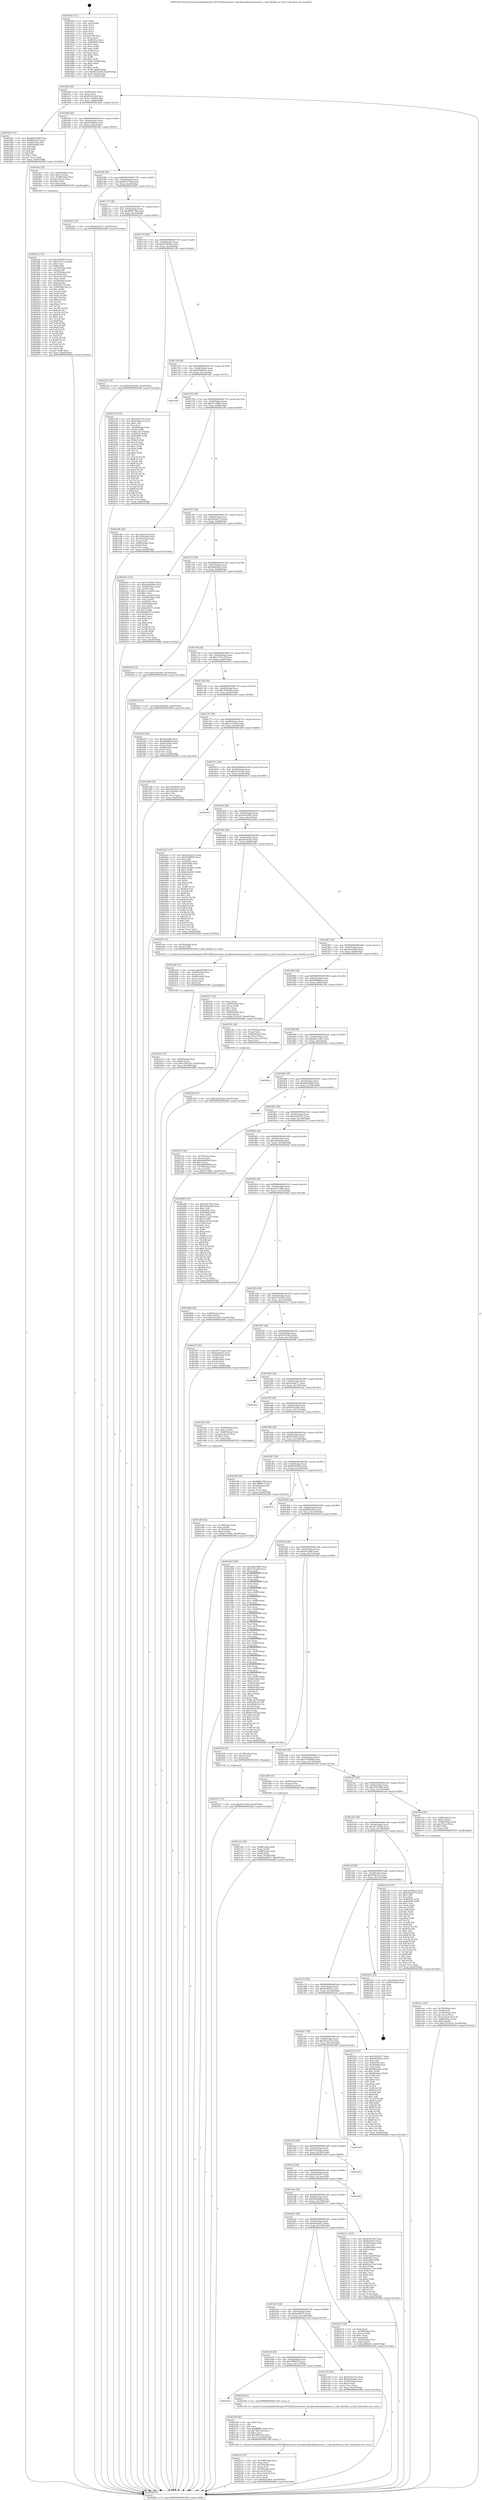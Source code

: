 digraph "0x401650" {
  label = "0x401650 (/mnt/c/Users/mathe/Desktop/tcc/POCII/binaries/extr_linuxkernellockingrtmutex.c_task_blocked_on_lock_Final-ollvm.out::main(0))"
  labelloc = "t"
  node[shape=record]

  Entry [label="",width=0.3,height=0.3,shape=circle,fillcolor=black,style=filled]
  "0x4016bf" [label="{
     0x4016bf [32]\l
     | [instrs]\l
     &nbsp;&nbsp;0x4016bf \<+6\>: mov -0xa0(%rbp),%eax\l
     &nbsp;&nbsp;0x4016c5 \<+2\>: mov %eax,%ecx\l
     &nbsp;&nbsp;0x4016c7 \<+6\>: sub $0x80223c8d,%ecx\l
     &nbsp;&nbsp;0x4016cd \<+6\>: mov %eax,-0xb4(%rbp)\l
     &nbsp;&nbsp;0x4016d3 \<+6\>: mov %ecx,-0xb8(%rbp)\l
     &nbsp;&nbsp;0x4016d9 \<+6\>: je 0000000000401b81 \<main+0x531\>\l
  }"]
  "0x401b81" [label="{
     0x401b81 [53]\l
     | [instrs]\l
     &nbsp;&nbsp;0x401b81 \<+5\>: mov $0xddde5b88,%eax\l
     &nbsp;&nbsp;0x401b86 \<+5\>: mov $0xff2be563,%ecx\l
     &nbsp;&nbsp;0x401b8b \<+6\>: mov -0x9a(%rbp),%dl\l
     &nbsp;&nbsp;0x401b91 \<+7\>: mov -0x99(%rbp),%sil\l
     &nbsp;&nbsp;0x401b98 \<+3\>: mov %dl,%dil\l
     &nbsp;&nbsp;0x401b9b \<+3\>: and %sil,%dil\l
     &nbsp;&nbsp;0x401b9e \<+3\>: xor %sil,%dl\l
     &nbsp;&nbsp;0x401ba1 \<+3\>: or %dl,%dil\l
     &nbsp;&nbsp;0x401ba4 \<+4\>: test $0x1,%dil\l
     &nbsp;&nbsp;0x401ba8 \<+3\>: cmovne %ecx,%eax\l
     &nbsp;&nbsp;0x401bab \<+6\>: mov %eax,-0xa0(%rbp)\l
     &nbsp;&nbsp;0x401bb1 \<+5\>: jmp 00000000004026fd \<main+0x10ad\>\l
  }"]
  "0x4016df" [label="{
     0x4016df [28]\l
     | [instrs]\l
     &nbsp;&nbsp;0x4016df \<+5\>: jmp 00000000004016e4 \<main+0x94\>\l
     &nbsp;&nbsp;0x4016e4 \<+6\>: mov -0xb4(%rbp),%eax\l
     &nbsp;&nbsp;0x4016ea \<+5\>: sub $0x84550bca,%eax\l
     &nbsp;&nbsp;0x4016ef \<+6\>: mov %eax,-0xbc(%rbp)\l
     &nbsp;&nbsp;0x4016f5 \<+6\>: je 0000000000401fae \<main+0x95e\>\l
  }"]
  "0x4026fd" [label="{
     0x4026fd [5]\l
     | [instrs]\l
     &nbsp;&nbsp;0x4026fd \<+5\>: jmp 00000000004016bf \<main+0x6f\>\l
  }"]
  "0x401650" [label="{
     0x401650 [111]\l
     | [instrs]\l
     &nbsp;&nbsp;0x401650 \<+1\>: push %rbp\l
     &nbsp;&nbsp;0x401651 \<+3\>: mov %rsp,%rbp\l
     &nbsp;&nbsp;0x401654 \<+2\>: push %r15\l
     &nbsp;&nbsp;0x401656 \<+2\>: push %r14\l
     &nbsp;&nbsp;0x401658 \<+2\>: push %r13\l
     &nbsp;&nbsp;0x40165a \<+2\>: push %r12\l
     &nbsp;&nbsp;0x40165c \<+1\>: push %rbx\l
     &nbsp;&nbsp;0x40165d \<+7\>: sub $0x158,%rsp\l
     &nbsp;&nbsp;0x401664 \<+2\>: xor %eax,%eax\l
     &nbsp;&nbsp;0x401666 \<+7\>: mov 0x40505c,%ecx\l
     &nbsp;&nbsp;0x40166d \<+7\>: mov 0x405060,%edx\l
     &nbsp;&nbsp;0x401674 \<+3\>: sub $0x1,%eax\l
     &nbsp;&nbsp;0x401677 \<+3\>: mov %ecx,%r8d\l
     &nbsp;&nbsp;0x40167a \<+3\>: add %eax,%r8d\l
     &nbsp;&nbsp;0x40167d \<+4\>: imul %r8d,%ecx\l
     &nbsp;&nbsp;0x401681 \<+3\>: and $0x1,%ecx\l
     &nbsp;&nbsp;0x401684 \<+3\>: cmp $0x0,%ecx\l
     &nbsp;&nbsp;0x401687 \<+4\>: sete %r9b\l
     &nbsp;&nbsp;0x40168b \<+4\>: and $0x1,%r9b\l
     &nbsp;&nbsp;0x40168f \<+7\>: mov %r9b,-0x9a(%rbp)\l
     &nbsp;&nbsp;0x401696 \<+3\>: cmp $0xa,%edx\l
     &nbsp;&nbsp;0x401699 \<+4\>: setl %r9b\l
     &nbsp;&nbsp;0x40169d \<+4\>: and $0x1,%r9b\l
     &nbsp;&nbsp;0x4016a1 \<+7\>: mov %r9b,-0x99(%rbp)\l
     &nbsp;&nbsp;0x4016a8 \<+10\>: movl $0x80223c8d,-0xa0(%rbp)\l
     &nbsp;&nbsp;0x4016b2 \<+6\>: mov %edi,-0xa4(%rbp)\l
     &nbsp;&nbsp;0x4016b8 \<+7\>: mov %rsi,-0xb0(%rbp)\l
  }"]
  Exit [label="",width=0.3,height=0.3,shape=circle,fillcolor=black,style=filled,peripheries=2]
  "0x401fae" [label="{
     0x401fae [29]\l
     | [instrs]\l
     &nbsp;&nbsp;0x401fae \<+4\>: mov -0x58(%rbp),%rax\l
     &nbsp;&nbsp;0x401fb2 \<+6\>: movl $0x1,(%rax)\l
     &nbsp;&nbsp;0x401fb8 \<+4\>: mov -0x58(%rbp),%rax\l
     &nbsp;&nbsp;0x401fbc \<+3\>: movslq (%rax),%rax\l
     &nbsp;&nbsp;0x401fbf \<+4\>: shl $0x2,%rax\l
     &nbsp;&nbsp;0x401fc3 \<+3\>: mov %rax,%rdi\l
     &nbsp;&nbsp;0x401fc6 \<+5\>: call 0000000000401050 \<malloc@plt\>\l
     | [calls]\l
     &nbsp;&nbsp;0x401050 \{1\} (unknown)\l
  }"]
  "0x4016fb" [label="{
     0x4016fb [28]\l
     | [instrs]\l
     &nbsp;&nbsp;0x4016fb \<+5\>: jmp 0000000000401700 \<main+0xb0\>\l
     &nbsp;&nbsp;0x401700 \<+6\>: mov -0xb4(%rbp),%eax\l
     &nbsp;&nbsp;0x401706 \<+5\>: sub $0x85477ea6,%eax\l
     &nbsp;&nbsp;0x40170b \<+6\>: mov %eax,-0xc0(%rbp)\l
     &nbsp;&nbsp;0x401711 \<+6\>: je 0000000000402263 \<main+0xc13\>\l
  }"]
  "0x402457" [label="{
     0x402457 [15]\l
     | [instrs]\l
     &nbsp;&nbsp;0x402457 \<+10\>: movl $0xe6c73df4,-0xa0(%rbp)\l
     &nbsp;&nbsp;0x402461 \<+5\>: jmp 00000000004026fd \<main+0x10ad\>\l
  }"]
  "0x402263" [label="{
     0x402263 [15]\l
     | [instrs]\l
     &nbsp;&nbsp;0x402263 \<+10\>: movl $0xde442557,-0xa0(%rbp)\l
     &nbsp;&nbsp;0x40226d \<+5\>: jmp 00000000004026fd \<main+0x10ad\>\l
  }"]
  "0x401717" [label="{
     0x401717 [28]\l
     | [instrs]\l
     &nbsp;&nbsp;0x401717 \<+5\>: jmp 000000000040171c \<main+0xcc\>\l
     &nbsp;&nbsp;0x40171c \<+6\>: mov -0xb4(%rbp),%eax\l
     &nbsp;&nbsp;0x401722 \<+5\>: sub $0x8880176d,%eax\l
     &nbsp;&nbsp;0x401727 \<+6\>: mov %eax,-0xc4(%rbp)\l
     &nbsp;&nbsp;0x40172d \<+6\>: je 0000000000402232 \<main+0xbe2\>\l
  }"]
  "0x402326" [label="{
     0x402326 [15]\l
     | [instrs]\l
     &nbsp;&nbsp;0x402326 \<+10\>: movl $0x3a5336a6,-0xa0(%rbp)\l
     &nbsp;&nbsp;0x402330 \<+5\>: jmp 00000000004026fd \<main+0x10ad\>\l
  }"]
  "0x402232" [label="{
     0x402232 [15]\l
     | [instrs]\l
     &nbsp;&nbsp;0x402232 \<+10\>: movl $0xcdc42d26,-0xa0(%rbp)\l
     &nbsp;&nbsp;0x40223c \<+5\>: jmp 00000000004026fd \<main+0x10ad\>\l
  }"]
  "0x401733" [label="{
     0x401733 [28]\l
     | [instrs]\l
     &nbsp;&nbsp;0x401733 \<+5\>: jmp 0000000000401738 \<main+0xe8\>\l
     &nbsp;&nbsp;0x401738 \<+6\>: mov -0xb4(%rbp),%eax\l
     &nbsp;&nbsp;0x40173e \<+5\>: sub $0x953fb65e,%eax\l
     &nbsp;&nbsp;0x401743 \<+6\>: mov %eax,-0xc8(%rbp)\l
     &nbsp;&nbsp;0x401749 \<+6\>: je 0000000000402538 \<main+0xee8\>\l
  }"]
  "0x4022c9" [label="{
     0x4022c9 [31]\l
     | [instrs]\l
     &nbsp;&nbsp;0x4022c9 \<+4\>: mov -0x40(%rbp),%rcx\l
     &nbsp;&nbsp;0x4022cd \<+6\>: movl $0x0,(%rcx)\l
     &nbsp;&nbsp;0x4022d3 \<+10\>: movl $0xc265b383,-0xa0(%rbp)\l
     &nbsp;&nbsp;0x4022dd \<+6\>: mov %eax,-0x168(%rbp)\l
     &nbsp;&nbsp;0x4022e3 \<+5\>: jmp 00000000004026fd \<main+0x10ad\>\l
  }"]
  "0x402538" [label="{
     0x402538 [155]\l
     | [instrs]\l
     &nbsp;&nbsp;0x402538 \<+5\>: mov $0xc4cd3232,%eax\l
     &nbsp;&nbsp;0x40253d \<+5\>: mov $0x439fca1a,%ecx\l
     &nbsp;&nbsp;0x402542 \<+2\>: mov $0x1,%dl\l
     &nbsp;&nbsp;0x402544 \<+2\>: xor %esi,%esi\l
     &nbsp;&nbsp;0x402546 \<+7\>: mov -0x98(%rbp),%rdi\l
     &nbsp;&nbsp;0x40254d \<+3\>: mov (%rdi),%r8d\l
     &nbsp;&nbsp;0x402550 \<+4\>: mov %r8d,-0x2c(%rbp)\l
     &nbsp;&nbsp;0x402554 \<+8\>: mov 0x40505c,%r8d\l
     &nbsp;&nbsp;0x40255c \<+8\>: mov 0x405060,%r9d\l
     &nbsp;&nbsp;0x402564 \<+3\>: sub $0x1,%esi\l
     &nbsp;&nbsp;0x402567 \<+3\>: mov %r8d,%r10d\l
     &nbsp;&nbsp;0x40256a \<+3\>: add %esi,%r10d\l
     &nbsp;&nbsp;0x40256d \<+4\>: imul %r10d,%r8d\l
     &nbsp;&nbsp;0x402571 \<+4\>: and $0x1,%r8d\l
     &nbsp;&nbsp;0x402575 \<+4\>: cmp $0x0,%r8d\l
     &nbsp;&nbsp;0x402579 \<+4\>: sete %r11b\l
     &nbsp;&nbsp;0x40257d \<+4\>: cmp $0xa,%r9d\l
     &nbsp;&nbsp;0x402581 \<+3\>: setl %bl\l
     &nbsp;&nbsp;0x402584 \<+3\>: mov %r11b,%r14b\l
     &nbsp;&nbsp;0x402587 \<+4\>: xor $0xff,%r14b\l
     &nbsp;&nbsp;0x40258b \<+3\>: mov %bl,%r15b\l
     &nbsp;&nbsp;0x40258e \<+4\>: xor $0xff,%r15b\l
     &nbsp;&nbsp;0x402592 \<+3\>: xor $0x0,%dl\l
     &nbsp;&nbsp;0x402595 \<+3\>: mov %r14b,%r12b\l
     &nbsp;&nbsp;0x402598 \<+4\>: and $0x0,%r12b\l
     &nbsp;&nbsp;0x40259c \<+3\>: and %dl,%r11b\l
     &nbsp;&nbsp;0x40259f \<+3\>: mov %r15b,%r13b\l
     &nbsp;&nbsp;0x4025a2 \<+4\>: and $0x0,%r13b\l
     &nbsp;&nbsp;0x4025a6 \<+2\>: and %dl,%bl\l
     &nbsp;&nbsp;0x4025a8 \<+3\>: or %r11b,%r12b\l
     &nbsp;&nbsp;0x4025ab \<+3\>: or %bl,%r13b\l
     &nbsp;&nbsp;0x4025ae \<+3\>: xor %r13b,%r12b\l
     &nbsp;&nbsp;0x4025b1 \<+3\>: or %r15b,%r14b\l
     &nbsp;&nbsp;0x4025b4 \<+4\>: xor $0xff,%r14b\l
     &nbsp;&nbsp;0x4025b8 \<+3\>: or $0x0,%dl\l
     &nbsp;&nbsp;0x4025bb \<+3\>: and %dl,%r14b\l
     &nbsp;&nbsp;0x4025be \<+3\>: or %r14b,%r12b\l
     &nbsp;&nbsp;0x4025c1 \<+4\>: test $0x1,%r12b\l
     &nbsp;&nbsp;0x4025c5 \<+3\>: cmovne %ecx,%eax\l
     &nbsp;&nbsp;0x4025c8 \<+6\>: mov %eax,-0xa0(%rbp)\l
     &nbsp;&nbsp;0x4025ce \<+5\>: jmp 00000000004026fd \<main+0x10ad\>\l
  }"]
  "0x40174f" [label="{
     0x40174f [28]\l
     | [instrs]\l
     &nbsp;&nbsp;0x40174f \<+5\>: jmp 0000000000401754 \<main+0x104\>\l
     &nbsp;&nbsp;0x401754 \<+6\>: mov -0xb4(%rbp),%eax\l
     &nbsp;&nbsp;0x40175a \<+5\>: sub $0x95d0d41e,%eax\l
     &nbsp;&nbsp;0x40175f \<+6\>: mov %eax,-0xcc(%rbp)\l
     &nbsp;&nbsp;0x401765 \<+6\>: je 0000000000401d81 \<main+0x731\>\l
  }"]
  "0x4022a8" [label="{
     0x4022a8 [33]\l
     | [instrs]\l
     &nbsp;&nbsp;0x4022a8 \<+10\>: movabs $0x4030b6,%rdi\l
     &nbsp;&nbsp;0x4022b2 \<+4\>: mov -0x48(%rbp),%rcx\l
     &nbsp;&nbsp;0x4022b6 \<+3\>: mov %rax,(%rcx)\l
     &nbsp;&nbsp;0x4022b9 \<+4\>: mov -0x48(%rbp),%rax\l
     &nbsp;&nbsp;0x4022bd \<+3\>: mov (%rax),%rax\l
     &nbsp;&nbsp;0x4022c0 \<+2\>: mov (%rax),%esi\l
     &nbsp;&nbsp;0x4022c2 \<+2\>: mov $0x0,%al\l
     &nbsp;&nbsp;0x4022c4 \<+5\>: call 0000000000401040 \<printf@plt\>\l
     | [calls]\l
     &nbsp;&nbsp;0x401040 \{1\} (unknown)\l
  }"]
  "0x401d81" [label="{
     0x401d81\l
  }", style=dashed]
  "0x40176b" [label="{
     0x40176b [28]\l
     | [instrs]\l
     &nbsp;&nbsp;0x40176b \<+5\>: jmp 0000000000401770 \<main+0x120\>\l
     &nbsp;&nbsp;0x401770 \<+6\>: mov -0xb4(%rbp),%eax\l
     &nbsp;&nbsp;0x401776 \<+5\>: sub $0xb1e78bbc,%eax\l
     &nbsp;&nbsp;0x40177b \<+6\>: mov %eax,-0xd0(%rbp)\l
     &nbsp;&nbsp;0x401781 \<+6\>: je 0000000000401e8b \<main+0x83b\>\l
  }"]
  "0x4021e1" [label="{
     0x4021e1 [47]\l
     | [instrs]\l
     &nbsp;&nbsp;0x4021e1 \<+6\>: mov -0x164(%rbp),%ecx\l
     &nbsp;&nbsp;0x4021e7 \<+3\>: imul %eax,%ecx\l
     &nbsp;&nbsp;0x4021ea \<+4\>: mov -0x78(%rbp),%rsi\l
     &nbsp;&nbsp;0x4021ee \<+3\>: mov (%rsi),%rsi\l
     &nbsp;&nbsp;0x4021f1 \<+4\>: mov -0x70(%rbp),%rdi\l
     &nbsp;&nbsp;0x4021f5 \<+3\>: movslq (%rdi),%rdi\l
     &nbsp;&nbsp;0x4021f8 \<+4\>: mov (%rsi,%rdi,8),%rsi\l
     &nbsp;&nbsp;0x4021fc \<+3\>: mov (%rsi),%rsi\l
     &nbsp;&nbsp;0x4021ff \<+2\>: mov %ecx,(%rsi)\l
     &nbsp;&nbsp;0x402201 \<+10\>: movl $0x62dca65c,-0xa0(%rbp)\l
     &nbsp;&nbsp;0x40220b \<+5\>: jmp 00000000004026fd \<main+0x10ad\>\l
  }"]
  "0x401e8b" [label="{
     0x401e8b [36]\l
     | [instrs]\l
     &nbsp;&nbsp;0x401e8b \<+5\>: mov $0xcba2635a,%eax\l
     &nbsp;&nbsp;0x401e90 \<+5\>: mov $0x31b0c9b4,%ecx\l
     &nbsp;&nbsp;0x401e95 \<+4\>: mov -0x70(%rbp),%rdx\l
     &nbsp;&nbsp;0x401e99 \<+2\>: mov (%rdx),%esi\l
     &nbsp;&nbsp;0x401e9b \<+4\>: mov -0x80(%rbp),%rdx\l
     &nbsp;&nbsp;0x401e9f \<+2\>: cmp (%rdx),%esi\l
     &nbsp;&nbsp;0x401ea1 \<+3\>: cmovl %ecx,%eax\l
     &nbsp;&nbsp;0x401ea4 \<+6\>: mov %eax,-0xa0(%rbp)\l
     &nbsp;&nbsp;0x401eaa \<+5\>: jmp 00000000004026fd \<main+0x10ad\>\l
  }"]
  "0x401787" [label="{
     0x401787 [28]\l
     | [instrs]\l
     &nbsp;&nbsp;0x401787 \<+5\>: jmp 000000000040178c \<main+0x13c\>\l
     &nbsp;&nbsp;0x40178c \<+6\>: mov -0xb4(%rbp),%eax\l
     &nbsp;&nbsp;0x401792 \<+5\>: sub $0xb42bdc70,%eax\l
     &nbsp;&nbsp;0x401797 \<+6\>: mov %eax,-0xd4(%rbp)\l
     &nbsp;&nbsp;0x40179d \<+6\>: je 00000000004023be \<main+0xd6e\>\l
  }"]
  "0x4021b9" [label="{
     0x4021b9 [40]\l
     | [instrs]\l
     &nbsp;&nbsp;0x4021b9 \<+5\>: mov $0x2,%ecx\l
     &nbsp;&nbsp;0x4021be \<+1\>: cltd\l
     &nbsp;&nbsp;0x4021bf \<+2\>: idiv %ecx\l
     &nbsp;&nbsp;0x4021c1 \<+6\>: imul $0xfffffffe,%edx,%ecx\l
     &nbsp;&nbsp;0x4021c7 \<+6\>: sub $0x7fbfc14d,%ecx\l
     &nbsp;&nbsp;0x4021cd \<+3\>: add $0x1,%ecx\l
     &nbsp;&nbsp;0x4021d0 \<+6\>: add $0x7fbfc14d,%ecx\l
     &nbsp;&nbsp;0x4021d6 \<+6\>: mov %ecx,-0x164(%rbp)\l
     &nbsp;&nbsp;0x4021dc \<+5\>: call 0000000000401160 \<next_i\>\l
     | [calls]\l
     &nbsp;&nbsp;0x401160 \{1\} (/mnt/c/Users/mathe/Desktop/tcc/POCII/binaries/extr_linuxkernellockingrtmutex.c_task_blocked_on_lock_Final-ollvm.out::next_i)\l
  }"]
  "0x4023be" [label="{
     0x4023be [123]\l
     | [instrs]\l
     &nbsp;&nbsp;0x4023be \<+5\>: mov $0x7e438dc3,%eax\l
     &nbsp;&nbsp;0x4023c3 \<+5\>: mov $0xbadda9e6,%ecx\l
     &nbsp;&nbsp;0x4023c8 \<+4\>: mov -0x40(%rbp),%rdx\l
     &nbsp;&nbsp;0x4023cc \<+2\>: mov (%rdx),%esi\l
     &nbsp;&nbsp;0x4023ce \<+6\>: add $0xcc1aeab4,%esi\l
     &nbsp;&nbsp;0x4023d4 \<+3\>: add $0x1,%esi\l
     &nbsp;&nbsp;0x4023d7 \<+6\>: sub $0xcc1aeab4,%esi\l
     &nbsp;&nbsp;0x4023dd \<+4\>: mov -0x40(%rbp),%rdx\l
     &nbsp;&nbsp;0x4023e1 \<+2\>: mov %esi,(%rdx)\l
     &nbsp;&nbsp;0x4023e3 \<+7\>: mov 0x40505c,%esi\l
     &nbsp;&nbsp;0x4023ea \<+7\>: mov 0x405060,%edi\l
     &nbsp;&nbsp;0x4023f1 \<+3\>: mov %esi,%r8d\l
     &nbsp;&nbsp;0x4023f4 \<+7\>: sub $0xbdf2457a,%r8d\l
     &nbsp;&nbsp;0x4023fb \<+4\>: sub $0x1,%r8d\l
     &nbsp;&nbsp;0x4023ff \<+7\>: add $0xbdf2457a,%r8d\l
     &nbsp;&nbsp;0x402406 \<+4\>: imul %r8d,%esi\l
     &nbsp;&nbsp;0x40240a \<+3\>: and $0x1,%esi\l
     &nbsp;&nbsp;0x40240d \<+3\>: cmp $0x0,%esi\l
     &nbsp;&nbsp;0x402410 \<+4\>: sete %r9b\l
     &nbsp;&nbsp;0x402414 \<+3\>: cmp $0xa,%edi\l
     &nbsp;&nbsp;0x402417 \<+4\>: setl %r10b\l
     &nbsp;&nbsp;0x40241b \<+3\>: mov %r9b,%r11b\l
     &nbsp;&nbsp;0x40241e \<+3\>: and %r10b,%r11b\l
     &nbsp;&nbsp;0x402421 \<+3\>: xor %r10b,%r9b\l
     &nbsp;&nbsp;0x402424 \<+3\>: or %r9b,%r11b\l
     &nbsp;&nbsp;0x402427 \<+4\>: test $0x1,%r11b\l
     &nbsp;&nbsp;0x40242b \<+3\>: cmovne %ecx,%eax\l
     &nbsp;&nbsp;0x40242e \<+6\>: mov %eax,-0xa0(%rbp)\l
     &nbsp;&nbsp;0x402434 \<+5\>: jmp 00000000004026fd \<main+0x10ad\>\l
  }"]
  "0x4017a3" [label="{
     0x4017a3 [28]\l
     | [instrs]\l
     &nbsp;&nbsp;0x4017a3 \<+5\>: jmp 00000000004017a8 \<main+0x158\>\l
     &nbsp;&nbsp;0x4017a8 \<+6\>: mov -0xb4(%rbp),%eax\l
     &nbsp;&nbsp;0x4017ae \<+5\>: sub $0xbadda9e6,%eax\l
     &nbsp;&nbsp;0x4017b3 \<+6\>: mov %eax,-0xd8(%rbp)\l
     &nbsp;&nbsp;0x4017b9 \<+6\>: je 0000000000402439 \<main+0xde9\>\l
  }"]
  "0x401b5b" [label="{
     0x401b5b\l
  }", style=dashed]
  "0x402439" [label="{
     0x402439 [15]\l
     | [instrs]\l
     &nbsp;&nbsp;0x402439 \<+10\>: movl $0xc265b383,-0xa0(%rbp)\l
     &nbsp;&nbsp;0x402443 \<+5\>: jmp 00000000004026fd \<main+0x10ad\>\l
  }"]
  "0x4017bf" [label="{
     0x4017bf [28]\l
     | [instrs]\l
     &nbsp;&nbsp;0x4017bf \<+5\>: jmp 00000000004017c4 \<main+0x174\>\l
     &nbsp;&nbsp;0x4017c4 \<+6\>: mov -0xb4(%rbp),%eax\l
     &nbsp;&nbsp;0x4017ca \<+5\>: sub $0xc1571c2f,%eax\l
     &nbsp;&nbsp;0x4017cf \<+6\>: mov %eax,-0xdc(%rbp)\l
     &nbsp;&nbsp;0x4017d5 \<+6\>: je 000000000040207a \<main+0xa2a\>\l
  }"]
  "0x4021b4" [label="{
     0x4021b4 [5]\l
     | [instrs]\l
     &nbsp;&nbsp;0x4021b4 \<+5\>: call 0000000000401160 \<next_i\>\l
     | [calls]\l
     &nbsp;&nbsp;0x401160 \{1\} (/mnt/c/Users/mathe/Desktop/tcc/POCII/binaries/extr_linuxkernellockingrtmutex.c_task_blocked_on_lock_Final-ollvm.out::next_i)\l
  }"]
  "0x40207a" [label="{
     0x40207a [15]\l
     | [instrs]\l
     &nbsp;&nbsp;0x40207a \<+10\>: movl $0xe4f26a6c,-0xa0(%rbp)\l
     &nbsp;&nbsp;0x402084 \<+5\>: jmp 00000000004026fd \<main+0x10ad\>\l
  }"]
  "0x4017db" [label="{
     0x4017db [28]\l
     | [instrs]\l
     &nbsp;&nbsp;0x4017db \<+5\>: jmp 00000000004017e0 \<main+0x190\>\l
     &nbsp;&nbsp;0x4017e0 \<+6\>: mov -0xb4(%rbp),%eax\l
     &nbsp;&nbsp;0x4017e6 \<+5\>: sub $0xc265b383,%eax\l
     &nbsp;&nbsp;0x4017eb \<+6\>: mov %eax,-0xe0(%rbp)\l
     &nbsp;&nbsp;0x4017f1 \<+6\>: je 00000000004022e8 \<main+0xc98\>\l
  }"]
  "0x401fcb" [label="{
     0x401fcb [175]\l
     | [instrs]\l
     &nbsp;&nbsp;0x401fcb \<+5\>: mov $0x56293f17,%ecx\l
     &nbsp;&nbsp;0x401fd0 \<+5\>: mov $0xc1571c2f,%edx\l
     &nbsp;&nbsp;0x401fd5 \<+3\>: mov $0x1,%sil\l
     &nbsp;&nbsp;0x401fd8 \<+3\>: xor %r8d,%r8d\l
     &nbsp;&nbsp;0x401fdb \<+4\>: mov -0x78(%rbp),%rdi\l
     &nbsp;&nbsp;0x401fdf \<+3\>: mov (%rdi),%rdi\l
     &nbsp;&nbsp;0x401fe2 \<+4\>: mov -0x70(%rbp),%r9\l
     &nbsp;&nbsp;0x401fe6 \<+3\>: movslq (%r9),%r9\l
     &nbsp;&nbsp;0x401fe9 \<+4\>: mov (%rdi,%r9,8),%rdi\l
     &nbsp;&nbsp;0x401fed \<+3\>: mov %rax,(%rdi)\l
     &nbsp;&nbsp;0x401ff0 \<+4\>: mov -0x50(%rbp),%rax\l
     &nbsp;&nbsp;0x401ff4 \<+6\>: movl $0x0,(%rax)\l
     &nbsp;&nbsp;0x401ffa \<+8\>: mov 0x40505c,%r10d\l
     &nbsp;&nbsp;0x402002 \<+8\>: mov 0x405060,%r11d\l
     &nbsp;&nbsp;0x40200a \<+4\>: sub $0x1,%r8d\l
     &nbsp;&nbsp;0x40200e \<+3\>: mov %r10d,%ebx\l
     &nbsp;&nbsp;0x402011 \<+3\>: add %r8d,%ebx\l
     &nbsp;&nbsp;0x402014 \<+4\>: imul %ebx,%r10d\l
     &nbsp;&nbsp;0x402018 \<+4\>: and $0x1,%r10d\l
     &nbsp;&nbsp;0x40201c \<+4\>: cmp $0x0,%r10d\l
     &nbsp;&nbsp;0x402020 \<+4\>: sete %r14b\l
     &nbsp;&nbsp;0x402024 \<+4\>: cmp $0xa,%r11d\l
     &nbsp;&nbsp;0x402028 \<+4\>: setl %r15b\l
     &nbsp;&nbsp;0x40202c \<+3\>: mov %r14b,%r12b\l
     &nbsp;&nbsp;0x40202f \<+4\>: xor $0xff,%r12b\l
     &nbsp;&nbsp;0x402033 \<+3\>: mov %r15b,%r13b\l
     &nbsp;&nbsp;0x402036 \<+4\>: xor $0xff,%r13b\l
     &nbsp;&nbsp;0x40203a \<+4\>: xor $0x1,%sil\l
     &nbsp;&nbsp;0x40203e \<+3\>: mov %r12b,%al\l
     &nbsp;&nbsp;0x402041 \<+2\>: and $0xff,%al\l
     &nbsp;&nbsp;0x402043 \<+3\>: and %sil,%r14b\l
     &nbsp;&nbsp;0x402046 \<+3\>: mov %r13b,%dil\l
     &nbsp;&nbsp;0x402049 \<+4\>: and $0xff,%dil\l
     &nbsp;&nbsp;0x40204d \<+3\>: and %sil,%r15b\l
     &nbsp;&nbsp;0x402050 \<+3\>: or %r14b,%al\l
     &nbsp;&nbsp;0x402053 \<+3\>: or %r15b,%dil\l
     &nbsp;&nbsp;0x402056 \<+3\>: xor %dil,%al\l
     &nbsp;&nbsp;0x402059 \<+3\>: or %r13b,%r12b\l
     &nbsp;&nbsp;0x40205c \<+4\>: xor $0xff,%r12b\l
     &nbsp;&nbsp;0x402060 \<+4\>: or $0x1,%sil\l
     &nbsp;&nbsp;0x402064 \<+3\>: and %sil,%r12b\l
     &nbsp;&nbsp;0x402067 \<+3\>: or %r12b,%al\l
     &nbsp;&nbsp;0x40206a \<+2\>: test $0x1,%al\l
     &nbsp;&nbsp;0x40206c \<+3\>: cmovne %edx,%ecx\l
     &nbsp;&nbsp;0x40206f \<+6\>: mov %ecx,-0xa0(%rbp)\l
     &nbsp;&nbsp;0x402075 \<+5\>: jmp 00000000004026fd \<main+0x10ad\>\l
  }"]
  "0x4022e8" [label="{
     0x4022e8 [36]\l
     | [instrs]\l
     &nbsp;&nbsp;0x4022e8 \<+5\>: mov $0xabe3d6e,%eax\l
     &nbsp;&nbsp;0x4022ed \<+5\>: mov $0xd2888feb,%ecx\l
     &nbsp;&nbsp;0x4022f2 \<+4\>: mov -0x40(%rbp),%rdx\l
     &nbsp;&nbsp;0x4022f6 \<+2\>: mov (%rdx),%esi\l
     &nbsp;&nbsp;0x4022f8 \<+4\>: mov -0x80(%rbp),%rdx\l
     &nbsp;&nbsp;0x4022fc \<+2\>: cmp (%rdx),%esi\l
     &nbsp;&nbsp;0x4022fe \<+3\>: cmovl %ecx,%eax\l
     &nbsp;&nbsp;0x402301 \<+6\>: mov %eax,-0xa0(%rbp)\l
     &nbsp;&nbsp;0x402307 \<+5\>: jmp 00000000004026fd \<main+0x10ad\>\l
  }"]
  "0x4017f7" [label="{
     0x4017f7 [28]\l
     | [instrs]\l
     &nbsp;&nbsp;0x4017f7 \<+5\>: jmp 00000000004017fc \<main+0x1ac\>\l
     &nbsp;&nbsp;0x4017fc \<+6\>: mov -0xb4(%rbp),%eax\l
     &nbsp;&nbsp;0x401802 \<+5\>: sub $0xc3c2cebd,%eax\l
     &nbsp;&nbsp;0x401807 \<+6\>: mov %eax,-0xe4(%rbp)\l
     &nbsp;&nbsp;0x40180d \<+6\>: je 0000000000401d08 \<main+0x6b8\>\l
  }"]
  "0x401ecc" [label="{
     0x401ecc [43]\l
     | [instrs]\l
     &nbsp;&nbsp;0x401ecc \<+4\>: mov -0x78(%rbp),%rdi\l
     &nbsp;&nbsp;0x401ed0 \<+3\>: mov (%rdi),%rdi\l
     &nbsp;&nbsp;0x401ed3 \<+4\>: mov -0x70(%rbp),%rcx\l
     &nbsp;&nbsp;0x401ed7 \<+3\>: movslq (%rcx),%rcx\l
     &nbsp;&nbsp;0x401eda \<+4\>: mov %rax,(%rdi,%rcx,8)\l
     &nbsp;&nbsp;0x401ede \<+4\>: mov -0x60(%rbp),%rax\l
     &nbsp;&nbsp;0x401ee2 \<+6\>: movl $0x0,(%rax)\l
     &nbsp;&nbsp;0x401ee8 \<+10\>: movl $0xe7522d35,-0xa0(%rbp)\l
     &nbsp;&nbsp;0x401ef2 \<+5\>: jmp 00000000004026fd \<main+0x10ad\>\l
  }"]
  "0x401d08" [label="{
     0x401d08 [30]\l
     | [instrs]\l
     &nbsp;&nbsp;0x401d08 \<+5\>: mov $0x319c8b94,%eax\l
     &nbsp;&nbsp;0x401d0d \<+5\>: mov $0x52024ab3,%ecx\l
     &nbsp;&nbsp;0x401d12 \<+3\>: mov -0x35(%rbp),%dl\l
     &nbsp;&nbsp;0x401d15 \<+3\>: test $0x1,%dl\l
     &nbsp;&nbsp;0x401d18 \<+3\>: cmovne %ecx,%eax\l
     &nbsp;&nbsp;0x401d1b \<+6\>: mov %eax,-0xa0(%rbp)\l
     &nbsp;&nbsp;0x401d21 \<+5\>: jmp 00000000004026fd \<main+0x10ad\>\l
  }"]
  "0x401813" [label="{
     0x401813 [28]\l
     | [instrs]\l
     &nbsp;&nbsp;0x401813 \<+5\>: jmp 0000000000401818 \<main+0x1c8\>\l
     &nbsp;&nbsp;0x401818 \<+6\>: mov -0xb4(%rbp),%eax\l
     &nbsp;&nbsp;0x40181e \<+5\>: sub $0xc4cd3232,%eax\l
     &nbsp;&nbsp;0x401823 \<+6\>: mov %eax,-0xe8(%rbp)\l
     &nbsp;&nbsp;0x401829 \<+6\>: je 00000000004026e5 \<main+0x1095\>\l
  }"]
  "0x401e6b" [label="{
     0x401e6b [32]\l
     | [instrs]\l
     &nbsp;&nbsp;0x401e6b \<+4\>: mov -0x78(%rbp),%rdi\l
     &nbsp;&nbsp;0x401e6f \<+3\>: mov %rax,(%rdi)\l
     &nbsp;&nbsp;0x401e72 \<+4\>: mov -0x70(%rbp),%rax\l
     &nbsp;&nbsp;0x401e76 \<+6\>: movl $0x0,(%rax)\l
     &nbsp;&nbsp;0x401e7c \<+10\>: movl $0xb1e78bbc,-0xa0(%rbp)\l
     &nbsp;&nbsp;0x401e86 \<+5\>: jmp 00000000004026fd \<main+0x10ad\>\l
  }"]
  "0x4026e5" [label="{
     0x4026e5\l
  }", style=dashed]
  "0x40182f" [label="{
     0x40182f [28]\l
     | [instrs]\l
     &nbsp;&nbsp;0x40182f \<+5\>: jmp 0000000000401834 \<main+0x1e4\>\l
     &nbsp;&nbsp;0x401834 \<+6\>: mov -0xb4(%rbp),%eax\l
     &nbsp;&nbsp;0x40183a \<+5\>: sub $0xc85a5bf5,%eax\l
     &nbsp;&nbsp;0x40183f \<+6\>: mov %eax,-0xec(%rbp)\l
     &nbsp;&nbsp;0x401845 \<+6\>: je 00000000004024a5 \<main+0xe55\>\l
  }"]
  "0x401b3f" [label="{
     0x401b3f [28]\l
     | [instrs]\l
     &nbsp;&nbsp;0x401b3f \<+5\>: jmp 0000000000401b44 \<main+0x4f4\>\l
     &nbsp;&nbsp;0x401b44 \<+6\>: mov -0xb4(%rbp),%eax\l
     &nbsp;&nbsp;0x401b4a \<+5\>: sub $0x79ff0473,%eax\l
     &nbsp;&nbsp;0x401b4f \<+6\>: mov %eax,-0x15c(%rbp)\l
     &nbsp;&nbsp;0x401b55 \<+6\>: je 00000000004021b4 \<main+0xb64\>\l
  }"]
  "0x4024a5" [label="{
     0x4024a5 [147]\l
     | [instrs]\l
     &nbsp;&nbsp;0x4024a5 \<+5\>: mov $0xc4cd3232,%eax\l
     &nbsp;&nbsp;0x4024aa \<+5\>: mov $0x953fb65e,%ecx\l
     &nbsp;&nbsp;0x4024af \<+2\>: mov $0x1,%dl\l
     &nbsp;&nbsp;0x4024b1 \<+7\>: mov 0x40505c,%esi\l
     &nbsp;&nbsp;0x4024b8 \<+7\>: mov 0x405060,%edi\l
     &nbsp;&nbsp;0x4024bf \<+3\>: mov %esi,%r8d\l
     &nbsp;&nbsp;0x4024c2 \<+7\>: add $0x6c42a4b5,%r8d\l
     &nbsp;&nbsp;0x4024c9 \<+4\>: sub $0x1,%r8d\l
     &nbsp;&nbsp;0x4024cd \<+7\>: sub $0x6c42a4b5,%r8d\l
     &nbsp;&nbsp;0x4024d4 \<+4\>: imul %r8d,%esi\l
     &nbsp;&nbsp;0x4024d8 \<+3\>: and $0x1,%esi\l
     &nbsp;&nbsp;0x4024db \<+3\>: cmp $0x0,%esi\l
     &nbsp;&nbsp;0x4024de \<+4\>: sete %r9b\l
     &nbsp;&nbsp;0x4024e2 \<+3\>: cmp $0xa,%edi\l
     &nbsp;&nbsp;0x4024e5 \<+4\>: setl %r10b\l
     &nbsp;&nbsp;0x4024e9 \<+3\>: mov %r9b,%r11b\l
     &nbsp;&nbsp;0x4024ec \<+4\>: xor $0xff,%r11b\l
     &nbsp;&nbsp;0x4024f0 \<+3\>: mov %r10b,%bl\l
     &nbsp;&nbsp;0x4024f3 \<+3\>: xor $0xff,%bl\l
     &nbsp;&nbsp;0x4024f6 \<+3\>: xor $0x1,%dl\l
     &nbsp;&nbsp;0x4024f9 \<+3\>: mov %r11b,%r14b\l
     &nbsp;&nbsp;0x4024fc \<+4\>: and $0xff,%r14b\l
     &nbsp;&nbsp;0x402500 \<+3\>: and %dl,%r9b\l
     &nbsp;&nbsp;0x402503 \<+3\>: mov %bl,%r15b\l
     &nbsp;&nbsp;0x402506 \<+4\>: and $0xff,%r15b\l
     &nbsp;&nbsp;0x40250a \<+3\>: and %dl,%r10b\l
     &nbsp;&nbsp;0x40250d \<+3\>: or %r9b,%r14b\l
     &nbsp;&nbsp;0x402510 \<+3\>: or %r10b,%r15b\l
     &nbsp;&nbsp;0x402513 \<+3\>: xor %r15b,%r14b\l
     &nbsp;&nbsp;0x402516 \<+3\>: or %bl,%r11b\l
     &nbsp;&nbsp;0x402519 \<+4\>: xor $0xff,%r11b\l
     &nbsp;&nbsp;0x40251d \<+3\>: or $0x1,%dl\l
     &nbsp;&nbsp;0x402520 \<+3\>: and %dl,%r11b\l
     &nbsp;&nbsp;0x402523 \<+3\>: or %r11b,%r14b\l
     &nbsp;&nbsp;0x402526 \<+4\>: test $0x1,%r14b\l
     &nbsp;&nbsp;0x40252a \<+3\>: cmovne %ecx,%eax\l
     &nbsp;&nbsp;0x40252d \<+6\>: mov %eax,-0xa0(%rbp)\l
     &nbsp;&nbsp;0x402533 \<+5\>: jmp 00000000004026fd \<main+0x10ad\>\l
  }"]
  "0x40184b" [label="{
     0x40184b [28]\l
     | [instrs]\l
     &nbsp;&nbsp;0x40184b \<+5\>: jmp 0000000000401850 \<main+0x200\>\l
     &nbsp;&nbsp;0x401850 \<+6\>: mov -0xb4(%rbp),%eax\l
     &nbsp;&nbsp;0x401856 \<+5\>: sub $0xcba2635a,%eax\l
     &nbsp;&nbsp;0x40185b \<+6\>: mov %eax,-0xf0(%rbp)\l
     &nbsp;&nbsp;0x401861 \<+6\>: je 000000000040229c \<main+0xc4c\>\l
  }"]
  "0x401e30" [label="{
     0x401e30 [30]\l
     | [instrs]\l
     &nbsp;&nbsp;0x401e30 \<+5\>: mov $0x502aa70c,%eax\l
     &nbsp;&nbsp;0x401e35 \<+5\>: mov $0xf4c82ab6,%ecx\l
     &nbsp;&nbsp;0x401e3a \<+3\>: mov -0x34(%rbp),%edx\l
     &nbsp;&nbsp;0x401e3d \<+3\>: cmp $0x0,%edx\l
     &nbsp;&nbsp;0x401e40 \<+3\>: cmove %ecx,%eax\l
     &nbsp;&nbsp;0x401e43 \<+6\>: mov %eax,-0xa0(%rbp)\l
     &nbsp;&nbsp;0x401e49 \<+5\>: jmp 00000000004026fd \<main+0x10ad\>\l
  }"]
  "0x40229c" [label="{
     0x40229c [12]\l
     | [instrs]\l
     &nbsp;&nbsp;0x40229c \<+4\>: mov -0x78(%rbp),%rax\l
     &nbsp;&nbsp;0x4022a0 \<+3\>: mov (%rax),%rdi\l
     &nbsp;&nbsp;0x4022a3 \<+5\>: call 0000000000401420 \<task_blocked_on_lock\>\l
     | [calls]\l
     &nbsp;&nbsp;0x401420 \{1\} (/mnt/c/Users/mathe/Desktop/tcc/POCII/binaries/extr_linuxkernellockingrtmutex.c_task_blocked_on_lock_Final-ollvm.out::task_blocked_on_lock)\l
  }"]
  "0x401867" [label="{
     0x401867 [28]\l
     | [instrs]\l
     &nbsp;&nbsp;0x401867 \<+5\>: jmp 000000000040186c \<main+0x21c\>\l
     &nbsp;&nbsp;0x40186c \<+6\>: mov -0xb4(%rbp),%eax\l
     &nbsp;&nbsp;0x401872 \<+5\>: sub $0xcdc42d26,%eax\l
     &nbsp;&nbsp;0x401877 \<+6\>: mov %eax,-0xf4(%rbp)\l
     &nbsp;&nbsp;0x40187d \<+6\>: je 0000000000402241 \<main+0xbf1\>\l
  }"]
  "0x401b23" [label="{
     0x401b23 [28]\l
     | [instrs]\l
     &nbsp;&nbsp;0x401b23 \<+5\>: jmp 0000000000401b28 \<main+0x4d8\>\l
     &nbsp;&nbsp;0x401b28 \<+6\>: mov -0xb4(%rbp),%eax\l
     &nbsp;&nbsp;0x401b2e \<+5\>: sub $0x6ef0857c,%eax\l
     &nbsp;&nbsp;0x401b33 \<+6\>: mov %eax,-0x158(%rbp)\l
     &nbsp;&nbsp;0x401b39 \<+6\>: je 0000000000401e30 \<main+0x7e0\>\l
  }"]
  "0x402241" [label="{
     0x402241 [34]\l
     | [instrs]\l
     &nbsp;&nbsp;0x402241 \<+2\>: xor %eax,%eax\l
     &nbsp;&nbsp;0x402243 \<+4\>: mov -0x60(%rbp),%rcx\l
     &nbsp;&nbsp;0x402247 \<+2\>: mov (%rcx),%edx\l
     &nbsp;&nbsp;0x402249 \<+3\>: sub $0x1,%eax\l
     &nbsp;&nbsp;0x40224c \<+2\>: sub %eax,%edx\l
     &nbsp;&nbsp;0x40224e \<+4\>: mov -0x60(%rbp),%rcx\l
     &nbsp;&nbsp;0x402252 \<+2\>: mov %edx,(%rcx)\l
     &nbsp;&nbsp;0x402254 \<+10\>: movl $0xe7522d35,-0xa0(%rbp)\l
     &nbsp;&nbsp;0x40225e \<+5\>: jmp 00000000004026fd \<main+0x10ad\>\l
  }"]
  "0x401883" [label="{
     0x401883 [28]\l
     | [instrs]\l
     &nbsp;&nbsp;0x401883 \<+5\>: jmp 0000000000401888 \<main+0x238\>\l
     &nbsp;&nbsp;0x401888 \<+6\>: mov -0xb4(%rbp),%eax\l
     &nbsp;&nbsp;0x40188e \<+5\>: sub $0xd2888feb,%eax\l
     &nbsp;&nbsp;0x401893 \<+6\>: mov %eax,-0xf8(%rbp)\l
     &nbsp;&nbsp;0x401899 \<+6\>: je 000000000040230c \<main+0xcbc\>\l
  }"]
  "0x402210" [label="{
     0x402210 [34]\l
     | [instrs]\l
     &nbsp;&nbsp;0x402210 \<+2\>: xor %eax,%eax\l
     &nbsp;&nbsp;0x402212 \<+4\>: mov -0x50(%rbp),%rcx\l
     &nbsp;&nbsp;0x402216 \<+2\>: mov (%rcx),%edx\l
     &nbsp;&nbsp;0x402218 \<+3\>: sub $0x1,%eax\l
     &nbsp;&nbsp;0x40221b \<+2\>: sub %eax,%edx\l
     &nbsp;&nbsp;0x40221d \<+4\>: mov -0x50(%rbp),%rcx\l
     &nbsp;&nbsp;0x402221 \<+2\>: mov %edx,(%rcx)\l
     &nbsp;&nbsp;0x402223 \<+10\>: movl $0xe4f26a6c,-0xa0(%rbp)\l
     &nbsp;&nbsp;0x40222d \<+5\>: jmp 00000000004026fd \<main+0x10ad\>\l
  }"]
  "0x40230c" [label="{
     0x40230c [26]\l
     | [instrs]\l
     &nbsp;&nbsp;0x40230c \<+4\>: mov -0x78(%rbp),%rax\l
     &nbsp;&nbsp;0x402310 \<+3\>: mov (%rax),%rax\l
     &nbsp;&nbsp;0x402313 \<+4\>: mov -0x40(%rbp),%rcx\l
     &nbsp;&nbsp;0x402317 \<+3\>: movslq (%rcx),%rcx\l
     &nbsp;&nbsp;0x40231a \<+4\>: mov (%rax,%rcx,8),%rax\l
     &nbsp;&nbsp;0x40231e \<+3\>: mov %rax,%rdi\l
     &nbsp;&nbsp;0x402321 \<+5\>: call 0000000000401030 \<free@plt\>\l
     | [calls]\l
     &nbsp;&nbsp;0x401030 \{1\} (unknown)\l
  }"]
  "0x40189f" [label="{
     0x40189f [28]\l
     | [instrs]\l
     &nbsp;&nbsp;0x40189f \<+5\>: jmp 00000000004018a4 \<main+0x254\>\l
     &nbsp;&nbsp;0x4018a4 \<+6\>: mov -0xb4(%rbp),%eax\l
     &nbsp;&nbsp;0x4018aa \<+5\>: sub $0xda012265,%eax\l
     &nbsp;&nbsp;0x4018af \<+6\>: mov %eax,-0xfc(%rbp)\l
     &nbsp;&nbsp;0x4018b5 \<+6\>: je 000000000040262a \<main+0xfda\>\l
  }"]
  "0x401b07" [label="{
     0x401b07 [28]\l
     | [instrs]\l
     &nbsp;&nbsp;0x401b07 \<+5\>: jmp 0000000000401b0c \<main+0x4bc\>\l
     &nbsp;&nbsp;0x401b0c \<+6\>: mov -0xb4(%rbp),%eax\l
     &nbsp;&nbsp;0x401b12 \<+5\>: sub $0x62dca65c,%eax\l
     &nbsp;&nbsp;0x401b17 \<+6\>: mov %eax,-0x154(%rbp)\l
     &nbsp;&nbsp;0x401b1d \<+6\>: je 0000000000402210 \<main+0xbc0\>\l
  }"]
  "0x40262a" [label="{
     0x40262a\l
  }", style=dashed]
  "0x4018bb" [label="{
     0x4018bb [28]\l
     | [instrs]\l
     &nbsp;&nbsp;0x4018bb \<+5\>: jmp 00000000004018c0 \<main+0x270\>\l
     &nbsp;&nbsp;0x4018c0 \<+6\>: mov -0xb4(%rbp),%eax\l
     &nbsp;&nbsp;0x4018c6 \<+5\>: sub $0xddde5b88,%eax\l
     &nbsp;&nbsp;0x4018cb \<+6\>: mov %eax,-0x100(%rbp)\l
     &nbsp;&nbsp;0x4018d1 \<+6\>: je 00000000004025e5 \<main+0xf95\>\l
  }"]
  "0x40211c" [label="{
     0x40211c [122]\l
     | [instrs]\l
     &nbsp;&nbsp;0x40211c \<+5\>: mov $0xf23679a3,%eax\l
     &nbsp;&nbsp;0x402121 \<+5\>: mov $0xf5e25f1a,%ecx\l
     &nbsp;&nbsp;0x402126 \<+4\>: mov -0x50(%rbp),%rdx\l
     &nbsp;&nbsp;0x40212a \<+2\>: mov (%rdx),%esi\l
     &nbsp;&nbsp;0x40212c \<+4\>: mov -0x58(%rbp),%rdx\l
     &nbsp;&nbsp;0x402130 \<+2\>: cmp (%rdx),%esi\l
     &nbsp;&nbsp;0x402132 \<+4\>: setl %dil\l
     &nbsp;&nbsp;0x402136 \<+4\>: and $0x1,%dil\l
     &nbsp;&nbsp;0x40213a \<+4\>: mov %dil,-0x2d(%rbp)\l
     &nbsp;&nbsp;0x40213e \<+7\>: mov 0x40505c,%esi\l
     &nbsp;&nbsp;0x402145 \<+8\>: mov 0x405060,%r8d\l
     &nbsp;&nbsp;0x40214d \<+3\>: mov %esi,%r9d\l
     &nbsp;&nbsp;0x402150 \<+7\>: add $0x60ca71e6,%r9d\l
     &nbsp;&nbsp;0x402157 \<+4\>: sub $0x1,%r9d\l
     &nbsp;&nbsp;0x40215b \<+7\>: sub $0x60ca71e6,%r9d\l
     &nbsp;&nbsp;0x402162 \<+4\>: imul %r9d,%esi\l
     &nbsp;&nbsp;0x402166 \<+3\>: and $0x1,%esi\l
     &nbsp;&nbsp;0x402169 \<+3\>: cmp $0x0,%esi\l
     &nbsp;&nbsp;0x40216c \<+4\>: sete %dil\l
     &nbsp;&nbsp;0x402170 \<+4\>: cmp $0xa,%r8d\l
     &nbsp;&nbsp;0x402174 \<+4\>: setl %r10b\l
     &nbsp;&nbsp;0x402178 \<+3\>: mov %dil,%r11b\l
     &nbsp;&nbsp;0x40217b \<+3\>: and %r10b,%r11b\l
     &nbsp;&nbsp;0x40217e \<+3\>: xor %r10b,%dil\l
     &nbsp;&nbsp;0x402181 \<+3\>: or %dil,%r11b\l
     &nbsp;&nbsp;0x402184 \<+4\>: test $0x1,%r11b\l
     &nbsp;&nbsp;0x402188 \<+3\>: cmovne %ecx,%eax\l
     &nbsp;&nbsp;0x40218b \<+6\>: mov %eax,-0xa0(%rbp)\l
     &nbsp;&nbsp;0x402191 \<+5\>: jmp 00000000004026fd \<main+0x10ad\>\l
  }"]
  "0x4025e5" [label="{
     0x4025e5\l
  }", style=dashed]
  "0x4018d7" [label="{
     0x4018d7 [28]\l
     | [instrs]\l
     &nbsp;&nbsp;0x4018d7 \<+5\>: jmp 00000000004018dc \<main+0x28c\>\l
     &nbsp;&nbsp;0x4018dc \<+6\>: mov -0xb4(%rbp),%eax\l
     &nbsp;&nbsp;0x4018e2 \<+5\>: sub $0xde442557,%eax\l
     &nbsp;&nbsp;0x4018e7 \<+6\>: mov %eax,-0x104(%rbp)\l
     &nbsp;&nbsp;0x4018ed \<+6\>: je 0000000000402272 \<main+0xc22\>\l
  }"]
  "0x401aeb" [label="{
     0x401aeb [28]\l
     | [instrs]\l
     &nbsp;&nbsp;0x401aeb \<+5\>: jmp 0000000000401af0 \<main+0x4a0\>\l
     &nbsp;&nbsp;0x401af0 \<+6\>: mov -0xb4(%rbp),%eax\l
     &nbsp;&nbsp;0x401af6 \<+5\>: sub $0x5d0aded8,%eax\l
     &nbsp;&nbsp;0x401afb \<+6\>: mov %eax,-0x150(%rbp)\l
     &nbsp;&nbsp;0x401b01 \<+6\>: je 000000000040211c \<main+0xacc\>\l
  }"]
  "0x402272" [label="{
     0x402272 [42]\l
     | [instrs]\l
     &nbsp;&nbsp;0x402272 \<+4\>: mov -0x70(%rbp),%rax\l
     &nbsp;&nbsp;0x402276 \<+2\>: mov (%rax),%ecx\l
     &nbsp;&nbsp;0x402278 \<+6\>: add $0xdab64968,%ecx\l
     &nbsp;&nbsp;0x40227e \<+3\>: add $0x1,%ecx\l
     &nbsp;&nbsp;0x402281 \<+6\>: sub $0xdab64968,%ecx\l
     &nbsp;&nbsp;0x402287 \<+4\>: mov -0x70(%rbp),%rax\l
     &nbsp;&nbsp;0x40228b \<+2\>: mov %ecx,(%rax)\l
     &nbsp;&nbsp;0x40228d \<+10\>: movl $0xb1e78bbc,-0xa0(%rbp)\l
     &nbsp;&nbsp;0x402297 \<+5\>: jmp 00000000004026fd \<main+0x10ad\>\l
  }"]
  "0x4018f3" [label="{
     0x4018f3 [28]\l
     | [instrs]\l
     &nbsp;&nbsp;0x4018f3 \<+5\>: jmp 00000000004018f8 \<main+0x2a8\>\l
     &nbsp;&nbsp;0x4018f8 \<+6\>: mov -0xb4(%rbp),%eax\l
     &nbsp;&nbsp;0x4018fe \<+5\>: sub $0xe4f26a6c,%eax\l
     &nbsp;&nbsp;0x401903 \<+6\>: mov %eax,-0x108(%rbp)\l
     &nbsp;&nbsp;0x401909 \<+6\>: je 0000000000402089 \<main+0xa39\>\l
  }"]
  "0x40264b" [label="{
     0x40264b\l
  }", style=dashed]
  "0x402089" [label="{
     0x402089 [147]\l
     | [instrs]\l
     &nbsp;&nbsp;0x402089 \<+5\>: mov $0xf23679a3,%eax\l
     &nbsp;&nbsp;0x40208e \<+5\>: mov $0x5d0aded8,%ecx\l
     &nbsp;&nbsp;0x402093 \<+2\>: mov $0x1,%dl\l
     &nbsp;&nbsp;0x402095 \<+7\>: mov 0x40505c,%esi\l
     &nbsp;&nbsp;0x40209c \<+7\>: mov 0x405060,%edi\l
     &nbsp;&nbsp;0x4020a3 \<+3\>: mov %esi,%r8d\l
     &nbsp;&nbsp;0x4020a6 \<+7\>: add $0xfec27e24,%r8d\l
     &nbsp;&nbsp;0x4020ad \<+4\>: sub $0x1,%r8d\l
     &nbsp;&nbsp;0x4020b1 \<+7\>: sub $0xfec27e24,%r8d\l
     &nbsp;&nbsp;0x4020b8 \<+4\>: imul %r8d,%esi\l
     &nbsp;&nbsp;0x4020bc \<+3\>: and $0x1,%esi\l
     &nbsp;&nbsp;0x4020bf \<+3\>: cmp $0x0,%esi\l
     &nbsp;&nbsp;0x4020c2 \<+4\>: sete %r9b\l
     &nbsp;&nbsp;0x4020c6 \<+3\>: cmp $0xa,%edi\l
     &nbsp;&nbsp;0x4020c9 \<+4\>: setl %r10b\l
     &nbsp;&nbsp;0x4020cd \<+3\>: mov %r9b,%r11b\l
     &nbsp;&nbsp;0x4020d0 \<+4\>: xor $0xff,%r11b\l
     &nbsp;&nbsp;0x4020d4 \<+3\>: mov %r10b,%bl\l
     &nbsp;&nbsp;0x4020d7 \<+3\>: xor $0xff,%bl\l
     &nbsp;&nbsp;0x4020da \<+3\>: xor $0x0,%dl\l
     &nbsp;&nbsp;0x4020dd \<+3\>: mov %r11b,%r14b\l
     &nbsp;&nbsp;0x4020e0 \<+4\>: and $0x0,%r14b\l
     &nbsp;&nbsp;0x4020e4 \<+3\>: and %dl,%r9b\l
     &nbsp;&nbsp;0x4020e7 \<+3\>: mov %bl,%r15b\l
     &nbsp;&nbsp;0x4020ea \<+4\>: and $0x0,%r15b\l
     &nbsp;&nbsp;0x4020ee \<+3\>: and %dl,%r10b\l
     &nbsp;&nbsp;0x4020f1 \<+3\>: or %r9b,%r14b\l
     &nbsp;&nbsp;0x4020f4 \<+3\>: or %r10b,%r15b\l
     &nbsp;&nbsp;0x4020f7 \<+3\>: xor %r15b,%r14b\l
     &nbsp;&nbsp;0x4020fa \<+3\>: or %bl,%r11b\l
     &nbsp;&nbsp;0x4020fd \<+4\>: xor $0xff,%r11b\l
     &nbsp;&nbsp;0x402101 \<+3\>: or $0x0,%dl\l
     &nbsp;&nbsp;0x402104 \<+3\>: and %dl,%r11b\l
     &nbsp;&nbsp;0x402107 \<+3\>: or %r11b,%r14b\l
     &nbsp;&nbsp;0x40210a \<+4\>: test $0x1,%r14b\l
     &nbsp;&nbsp;0x40210e \<+3\>: cmovne %ecx,%eax\l
     &nbsp;&nbsp;0x402111 \<+6\>: mov %eax,-0xa0(%rbp)\l
     &nbsp;&nbsp;0x402117 \<+5\>: jmp 00000000004026fd \<main+0x10ad\>\l
  }"]
  "0x40190f" [label="{
     0x40190f [28]\l
     | [instrs]\l
     &nbsp;&nbsp;0x40190f \<+5\>: jmp 0000000000401914 \<main+0x2c4\>\l
     &nbsp;&nbsp;0x401914 \<+6\>: mov -0xb4(%rbp),%eax\l
     &nbsp;&nbsp;0x40191a \<+5\>: sub $0xe6c73df4,%eax\l
     &nbsp;&nbsp;0x40191f \<+6\>: mov %eax,-0x10c(%rbp)\l
     &nbsp;&nbsp;0x401925 \<+6\>: je 0000000000402489 \<main+0xe39\>\l
  }"]
  "0x401acf" [label="{
     0x401acf [28]\l
     | [instrs]\l
     &nbsp;&nbsp;0x401acf \<+5\>: jmp 0000000000401ad4 \<main+0x484\>\l
     &nbsp;&nbsp;0x401ad4 \<+6\>: mov -0xb4(%rbp),%eax\l
     &nbsp;&nbsp;0x401ada \<+5\>: sub $0x56293f17,%eax\l
     &nbsp;&nbsp;0x401adf \<+6\>: mov %eax,-0x14c(%rbp)\l
     &nbsp;&nbsp;0x401ae5 \<+6\>: je 000000000040264b \<main+0xffb\>\l
  }"]
  "0x402489" [label="{
     0x402489 [28]\l
     | [instrs]\l
     &nbsp;&nbsp;0x402489 \<+7\>: mov -0x98(%rbp),%rax\l
     &nbsp;&nbsp;0x402490 \<+6\>: movl $0x0,(%rax)\l
     &nbsp;&nbsp;0x402496 \<+10\>: movl $0xc85a5bf5,-0xa0(%rbp)\l
     &nbsp;&nbsp;0x4024a0 \<+5\>: jmp 00000000004026fd \<main+0x10ad\>\l
  }"]
  "0x40192b" [label="{
     0x40192b [28]\l
     | [instrs]\l
     &nbsp;&nbsp;0x40192b \<+5\>: jmp 0000000000401930 \<main+0x2e0\>\l
     &nbsp;&nbsp;0x401930 \<+6\>: mov -0xb4(%rbp),%eax\l
     &nbsp;&nbsp;0x401936 \<+5\>: sub $0xe7522d35,%eax\l
     &nbsp;&nbsp;0x40193b \<+6\>: mov %eax,-0x110(%rbp)\l
     &nbsp;&nbsp;0x401941 \<+6\>: je 0000000000401ef7 \<main+0x8a7\>\l
  }"]
  "0x401d26" [label="{
     0x401d26\l
  }", style=dashed]
  "0x401ef7" [label="{
     0x401ef7 [36]\l
     | [instrs]\l
     &nbsp;&nbsp;0x401ef7 \<+5\>: mov $0x85477ea6,%eax\l
     &nbsp;&nbsp;0x401efc \<+5\>: mov $0x4acf922e,%ecx\l
     &nbsp;&nbsp;0x401f01 \<+4\>: mov -0x60(%rbp),%rdx\l
     &nbsp;&nbsp;0x401f05 \<+2\>: mov (%rdx),%esi\l
     &nbsp;&nbsp;0x401f07 \<+4\>: mov -0x68(%rbp),%rdx\l
     &nbsp;&nbsp;0x401f0b \<+2\>: cmp (%rdx),%esi\l
     &nbsp;&nbsp;0x401f0d \<+3\>: cmovl %ecx,%eax\l
     &nbsp;&nbsp;0x401f10 \<+6\>: mov %eax,-0xa0(%rbp)\l
     &nbsp;&nbsp;0x401f16 \<+5\>: jmp 00000000004026fd \<main+0x10ad\>\l
  }"]
  "0x401947" [label="{
     0x401947 [28]\l
     | [instrs]\l
     &nbsp;&nbsp;0x401947 \<+5\>: jmp 000000000040194c \<main+0x2fc\>\l
     &nbsp;&nbsp;0x40194c \<+6\>: mov -0xb4(%rbp),%eax\l
     &nbsp;&nbsp;0x401952 \<+5\>: sub $0xf23679a3,%eax\l
     &nbsp;&nbsp;0x401957 \<+6\>: mov %eax,-0x114(%rbp)\l
     &nbsp;&nbsp;0x40195d \<+6\>: je 0000000000402696 \<main+0x1046\>\l
  }"]
  "0x401ab3" [label="{
     0x401ab3 [28]\l
     | [instrs]\l
     &nbsp;&nbsp;0x401ab3 \<+5\>: jmp 0000000000401ab8 \<main+0x468\>\l
     &nbsp;&nbsp;0x401ab8 \<+6\>: mov -0xb4(%rbp),%eax\l
     &nbsp;&nbsp;0x401abe \<+5\>: sub $0x52024ab3,%eax\l
     &nbsp;&nbsp;0x401ac3 \<+6\>: mov %eax,-0x148(%rbp)\l
     &nbsp;&nbsp;0x401ac9 \<+6\>: je 0000000000401d26 \<main+0x6d6\>\l
  }"]
  "0x402696" [label="{
     0x402696\l
  }", style=dashed]
  "0x401963" [label="{
     0x401963 [28]\l
     | [instrs]\l
     &nbsp;&nbsp;0x401963 \<+5\>: jmp 0000000000401968 \<main+0x318\>\l
     &nbsp;&nbsp;0x401968 \<+6\>: mov -0xb4(%rbp),%eax\l
     &nbsp;&nbsp;0x40196e \<+5\>: sub $0xf25dda71,%eax\l
     &nbsp;&nbsp;0x401973 \<+6\>: mov %eax,-0x118(%rbp)\l
     &nbsp;&nbsp;0x401979 \<+6\>: je 0000000000401dea \<main+0x79a\>\l
  }"]
  "0x402466" [label="{
     0x402466\l
  }", style=dashed]
  "0x401dea" [label="{
     0x401dea\l
  }", style=dashed]
  "0x40197f" [label="{
     0x40197f [28]\l
     | [instrs]\l
     &nbsp;&nbsp;0x40197f \<+5\>: jmp 0000000000401984 \<main+0x334\>\l
     &nbsp;&nbsp;0x401984 \<+6\>: mov -0xb4(%rbp),%eax\l
     &nbsp;&nbsp;0x40198a \<+5\>: sub $0xf4c82ab6,%eax\l
     &nbsp;&nbsp;0x40198f \<+6\>: mov %eax,-0x11c(%rbp)\l
     &nbsp;&nbsp;0x401995 \<+6\>: je 0000000000401e4e \<main+0x7fe\>\l
  }"]
  "0x401a97" [label="{
     0x401a97 [28]\l
     | [instrs]\l
     &nbsp;&nbsp;0x401a97 \<+5\>: jmp 0000000000401a9c \<main+0x44c\>\l
     &nbsp;&nbsp;0x401a9c \<+6\>: mov -0xb4(%rbp),%eax\l
     &nbsp;&nbsp;0x401aa2 \<+5\>: sub $0x502aa70c,%eax\l
     &nbsp;&nbsp;0x401aa7 \<+6\>: mov %eax,-0x144(%rbp)\l
     &nbsp;&nbsp;0x401aad \<+6\>: je 0000000000402466 \<main+0xe16\>\l
  }"]
  "0x401e4e" [label="{
     0x401e4e [29]\l
     | [instrs]\l
     &nbsp;&nbsp;0x401e4e \<+4\>: mov -0x80(%rbp),%rax\l
     &nbsp;&nbsp;0x401e52 \<+6\>: movl $0x1,(%rax)\l
     &nbsp;&nbsp;0x401e58 \<+4\>: mov -0x80(%rbp),%rax\l
     &nbsp;&nbsp;0x401e5c \<+3\>: movslq (%rax),%rax\l
     &nbsp;&nbsp;0x401e5f \<+4\>: shl $0x3,%rax\l
     &nbsp;&nbsp;0x401e63 \<+3\>: mov %rax,%rdi\l
     &nbsp;&nbsp;0x401e66 \<+5\>: call 0000000000401050 \<malloc@plt\>\l
     | [calls]\l
     &nbsp;&nbsp;0x401050 \{1\} (unknown)\l
  }"]
  "0x40199b" [label="{
     0x40199b [28]\l
     | [instrs]\l
     &nbsp;&nbsp;0x40199b \<+5\>: jmp 00000000004019a0 \<main+0x350\>\l
     &nbsp;&nbsp;0x4019a0 \<+6\>: mov -0xb4(%rbp),%eax\l
     &nbsp;&nbsp;0x4019a6 \<+5\>: sub $0xf5e25f1a,%eax\l
     &nbsp;&nbsp;0x4019ab \<+6\>: mov %eax,-0x120(%rbp)\l
     &nbsp;&nbsp;0x4019b1 \<+6\>: je 0000000000402196 \<main+0xb46\>\l
  }"]
  "0x401f1b" [label="{
     0x401f1b [147]\l
     | [instrs]\l
     &nbsp;&nbsp;0x401f1b \<+5\>: mov $0x56293f17,%eax\l
     &nbsp;&nbsp;0x401f20 \<+5\>: mov $0x84550bca,%ecx\l
     &nbsp;&nbsp;0x401f25 \<+2\>: mov $0x1,%dl\l
     &nbsp;&nbsp;0x401f27 \<+7\>: mov 0x40505c,%esi\l
     &nbsp;&nbsp;0x401f2e \<+7\>: mov 0x405060,%edi\l
     &nbsp;&nbsp;0x401f35 \<+3\>: mov %esi,%r8d\l
     &nbsp;&nbsp;0x401f38 \<+7\>: add $0x68eefaee,%r8d\l
     &nbsp;&nbsp;0x401f3f \<+4\>: sub $0x1,%r8d\l
     &nbsp;&nbsp;0x401f43 \<+7\>: sub $0x68eefaee,%r8d\l
     &nbsp;&nbsp;0x401f4a \<+4\>: imul %r8d,%esi\l
     &nbsp;&nbsp;0x401f4e \<+3\>: and $0x1,%esi\l
     &nbsp;&nbsp;0x401f51 \<+3\>: cmp $0x0,%esi\l
     &nbsp;&nbsp;0x401f54 \<+4\>: sete %r9b\l
     &nbsp;&nbsp;0x401f58 \<+3\>: cmp $0xa,%edi\l
     &nbsp;&nbsp;0x401f5b \<+4\>: setl %r10b\l
     &nbsp;&nbsp;0x401f5f \<+3\>: mov %r9b,%r11b\l
     &nbsp;&nbsp;0x401f62 \<+4\>: xor $0xff,%r11b\l
     &nbsp;&nbsp;0x401f66 \<+3\>: mov %r10b,%bl\l
     &nbsp;&nbsp;0x401f69 \<+3\>: xor $0xff,%bl\l
     &nbsp;&nbsp;0x401f6c \<+3\>: xor $0x1,%dl\l
     &nbsp;&nbsp;0x401f6f \<+3\>: mov %r11b,%r14b\l
     &nbsp;&nbsp;0x401f72 \<+4\>: and $0xff,%r14b\l
     &nbsp;&nbsp;0x401f76 \<+3\>: and %dl,%r9b\l
     &nbsp;&nbsp;0x401f79 \<+3\>: mov %bl,%r15b\l
     &nbsp;&nbsp;0x401f7c \<+4\>: and $0xff,%r15b\l
     &nbsp;&nbsp;0x401f80 \<+3\>: and %dl,%r10b\l
     &nbsp;&nbsp;0x401f83 \<+3\>: or %r9b,%r14b\l
     &nbsp;&nbsp;0x401f86 \<+3\>: or %r10b,%r15b\l
     &nbsp;&nbsp;0x401f89 \<+3\>: xor %r15b,%r14b\l
     &nbsp;&nbsp;0x401f8c \<+3\>: or %bl,%r11b\l
     &nbsp;&nbsp;0x401f8f \<+4\>: xor $0xff,%r11b\l
     &nbsp;&nbsp;0x401f93 \<+3\>: or $0x1,%dl\l
     &nbsp;&nbsp;0x401f96 \<+3\>: and %dl,%r11b\l
     &nbsp;&nbsp;0x401f99 \<+3\>: or %r11b,%r14b\l
     &nbsp;&nbsp;0x401f9c \<+4\>: test $0x1,%r14b\l
     &nbsp;&nbsp;0x401fa0 \<+3\>: cmovne %ecx,%eax\l
     &nbsp;&nbsp;0x401fa3 \<+6\>: mov %eax,-0xa0(%rbp)\l
     &nbsp;&nbsp;0x401fa9 \<+5\>: jmp 00000000004026fd \<main+0x10ad\>\l
  }"]
  "0x402196" [label="{
     0x402196 [30]\l
     | [instrs]\l
     &nbsp;&nbsp;0x402196 \<+5\>: mov $0x8880176d,%eax\l
     &nbsp;&nbsp;0x40219b \<+5\>: mov $0x79ff0473,%ecx\l
     &nbsp;&nbsp;0x4021a0 \<+3\>: mov -0x2d(%rbp),%dl\l
     &nbsp;&nbsp;0x4021a3 \<+3\>: test $0x1,%dl\l
     &nbsp;&nbsp;0x4021a6 \<+3\>: cmovne %ecx,%eax\l
     &nbsp;&nbsp;0x4021a9 \<+6\>: mov %eax,-0xa0(%rbp)\l
     &nbsp;&nbsp;0x4021af \<+5\>: jmp 00000000004026fd \<main+0x10ad\>\l
  }"]
  "0x4019b7" [label="{
     0x4019b7 [28]\l
     | [instrs]\l
     &nbsp;&nbsp;0x4019b7 \<+5\>: jmp 00000000004019bc \<main+0x36c\>\l
     &nbsp;&nbsp;0x4019bc \<+6\>: mov -0xb4(%rbp),%eax\l
     &nbsp;&nbsp;0x4019c2 \<+5\>: sub $0xfb9954b0,%eax\l
     &nbsp;&nbsp;0x4019c7 \<+6\>: mov %eax,-0x124(%rbp)\l
     &nbsp;&nbsp;0x4019cd \<+6\>: je 0000000000402475 \<main+0xe25\>\l
  }"]
  "0x401a7b" [label="{
     0x401a7b [28]\l
     | [instrs]\l
     &nbsp;&nbsp;0x401a7b \<+5\>: jmp 0000000000401a80 \<main+0x430\>\l
     &nbsp;&nbsp;0x401a80 \<+6\>: mov -0xb4(%rbp),%eax\l
     &nbsp;&nbsp;0x401a86 \<+5\>: sub $0x4acf922e,%eax\l
     &nbsp;&nbsp;0x401a8b \<+6\>: mov %eax,-0x140(%rbp)\l
     &nbsp;&nbsp;0x401a91 \<+6\>: je 0000000000401f1b \<main+0x8cb\>\l
  }"]
  "0x402475" [label="{
     0x402475\l
  }", style=dashed]
  "0x4019d3" [label="{
     0x4019d3 [28]\l
     | [instrs]\l
     &nbsp;&nbsp;0x4019d3 \<+5\>: jmp 00000000004019d8 \<main+0x388\>\l
     &nbsp;&nbsp;0x4019d8 \<+6\>: mov -0xb4(%rbp),%eax\l
     &nbsp;&nbsp;0x4019de \<+5\>: sub $0xff2be563,%eax\l
     &nbsp;&nbsp;0x4019e3 \<+6\>: mov %eax,-0x128(%rbp)\l
     &nbsp;&nbsp;0x4019e9 \<+6\>: je 0000000000401bb6 \<main+0x566\>\l
  }"]
  "0x4025d3" [label="{
     0x4025d3 [18]\l
     | [instrs]\l
     &nbsp;&nbsp;0x4025d3 \<+3\>: mov -0x2c(%rbp),%eax\l
     &nbsp;&nbsp;0x4025d6 \<+4\>: lea -0x28(%rbp),%rsp\l
     &nbsp;&nbsp;0x4025da \<+1\>: pop %rbx\l
     &nbsp;&nbsp;0x4025db \<+2\>: pop %r12\l
     &nbsp;&nbsp;0x4025dd \<+2\>: pop %r13\l
     &nbsp;&nbsp;0x4025df \<+2\>: pop %r14\l
     &nbsp;&nbsp;0x4025e1 \<+2\>: pop %r15\l
     &nbsp;&nbsp;0x4025e3 \<+1\>: pop %rbp\l
     &nbsp;&nbsp;0x4025e4 \<+1\>: ret\l
  }"]
  "0x401bb6" [label="{
     0x401bb6 [338]\l
     | [instrs]\l
     &nbsp;&nbsp;0x401bb6 \<+5\>: mov $0xddde5b88,%eax\l
     &nbsp;&nbsp;0x401bbb \<+5\>: mov $0xc3c2cebd,%ecx\l
     &nbsp;&nbsp;0x401bc0 \<+3\>: mov %rsp,%rdx\l
     &nbsp;&nbsp;0x401bc3 \<+4\>: add $0xfffffffffffffff0,%rdx\l
     &nbsp;&nbsp;0x401bc7 \<+3\>: mov %rdx,%rsp\l
     &nbsp;&nbsp;0x401bca \<+7\>: mov %rdx,-0x98(%rbp)\l
     &nbsp;&nbsp;0x401bd1 \<+3\>: mov %rsp,%rdx\l
     &nbsp;&nbsp;0x401bd4 \<+4\>: add $0xfffffffffffffff0,%rdx\l
     &nbsp;&nbsp;0x401bd8 \<+3\>: mov %rdx,%rsp\l
     &nbsp;&nbsp;0x401bdb \<+3\>: mov %rsp,%rsi\l
     &nbsp;&nbsp;0x401bde \<+4\>: add $0xfffffffffffffff0,%rsi\l
     &nbsp;&nbsp;0x401be2 \<+3\>: mov %rsi,%rsp\l
     &nbsp;&nbsp;0x401be5 \<+7\>: mov %rsi,-0x90(%rbp)\l
     &nbsp;&nbsp;0x401bec \<+3\>: mov %rsp,%rsi\l
     &nbsp;&nbsp;0x401bef \<+4\>: add $0xfffffffffffffff0,%rsi\l
     &nbsp;&nbsp;0x401bf3 \<+3\>: mov %rsi,%rsp\l
     &nbsp;&nbsp;0x401bf6 \<+7\>: mov %rsi,-0x88(%rbp)\l
     &nbsp;&nbsp;0x401bfd \<+3\>: mov %rsp,%rsi\l
     &nbsp;&nbsp;0x401c00 \<+4\>: add $0xfffffffffffffff0,%rsi\l
     &nbsp;&nbsp;0x401c04 \<+3\>: mov %rsi,%rsp\l
     &nbsp;&nbsp;0x401c07 \<+4\>: mov %rsi,-0x80(%rbp)\l
     &nbsp;&nbsp;0x401c0b \<+3\>: mov %rsp,%rsi\l
     &nbsp;&nbsp;0x401c0e \<+4\>: add $0xfffffffffffffff0,%rsi\l
     &nbsp;&nbsp;0x401c12 \<+3\>: mov %rsi,%rsp\l
     &nbsp;&nbsp;0x401c15 \<+4\>: mov %rsi,-0x78(%rbp)\l
     &nbsp;&nbsp;0x401c19 \<+3\>: mov %rsp,%rsi\l
     &nbsp;&nbsp;0x401c1c \<+4\>: add $0xfffffffffffffff0,%rsi\l
     &nbsp;&nbsp;0x401c20 \<+3\>: mov %rsi,%rsp\l
     &nbsp;&nbsp;0x401c23 \<+4\>: mov %rsi,-0x70(%rbp)\l
     &nbsp;&nbsp;0x401c27 \<+3\>: mov %rsp,%rsi\l
     &nbsp;&nbsp;0x401c2a \<+4\>: add $0xfffffffffffffff0,%rsi\l
     &nbsp;&nbsp;0x401c2e \<+3\>: mov %rsi,%rsp\l
     &nbsp;&nbsp;0x401c31 \<+4\>: mov %rsi,-0x68(%rbp)\l
     &nbsp;&nbsp;0x401c35 \<+3\>: mov %rsp,%rsi\l
     &nbsp;&nbsp;0x401c38 \<+4\>: add $0xfffffffffffffff0,%rsi\l
     &nbsp;&nbsp;0x401c3c \<+3\>: mov %rsi,%rsp\l
     &nbsp;&nbsp;0x401c3f \<+4\>: mov %rsi,-0x60(%rbp)\l
     &nbsp;&nbsp;0x401c43 \<+3\>: mov %rsp,%rsi\l
     &nbsp;&nbsp;0x401c46 \<+4\>: add $0xfffffffffffffff0,%rsi\l
     &nbsp;&nbsp;0x401c4a \<+3\>: mov %rsi,%rsp\l
     &nbsp;&nbsp;0x401c4d \<+4\>: mov %rsi,-0x58(%rbp)\l
     &nbsp;&nbsp;0x401c51 \<+3\>: mov %rsp,%rsi\l
     &nbsp;&nbsp;0x401c54 \<+4\>: add $0xfffffffffffffff0,%rsi\l
     &nbsp;&nbsp;0x401c58 \<+3\>: mov %rsi,%rsp\l
     &nbsp;&nbsp;0x401c5b \<+4\>: mov %rsi,-0x50(%rbp)\l
     &nbsp;&nbsp;0x401c5f \<+3\>: mov %rsp,%rsi\l
     &nbsp;&nbsp;0x401c62 \<+4\>: add $0xfffffffffffffff0,%rsi\l
     &nbsp;&nbsp;0x401c66 \<+3\>: mov %rsi,%rsp\l
     &nbsp;&nbsp;0x401c69 \<+4\>: mov %rsi,-0x48(%rbp)\l
     &nbsp;&nbsp;0x401c6d \<+3\>: mov %rsp,%rsi\l
     &nbsp;&nbsp;0x401c70 \<+4\>: add $0xfffffffffffffff0,%rsi\l
     &nbsp;&nbsp;0x401c74 \<+3\>: mov %rsi,%rsp\l
     &nbsp;&nbsp;0x401c77 \<+4\>: mov %rsi,-0x40(%rbp)\l
     &nbsp;&nbsp;0x401c7b \<+7\>: mov -0x98(%rbp),%rsi\l
     &nbsp;&nbsp;0x401c82 \<+6\>: movl $0x0,(%rsi)\l
     &nbsp;&nbsp;0x401c88 \<+6\>: mov -0xa4(%rbp),%edi\l
     &nbsp;&nbsp;0x401c8e \<+2\>: mov %edi,(%rdx)\l
     &nbsp;&nbsp;0x401c90 \<+7\>: mov -0x90(%rbp),%rsi\l
     &nbsp;&nbsp;0x401c97 \<+7\>: mov -0xb0(%rbp),%r8\l
     &nbsp;&nbsp;0x401c9e \<+3\>: mov %r8,(%rsi)\l
     &nbsp;&nbsp;0x401ca1 \<+3\>: cmpl $0x2,(%rdx)\l
     &nbsp;&nbsp;0x401ca4 \<+4\>: setne %r9b\l
     &nbsp;&nbsp;0x401ca8 \<+4\>: and $0x1,%r9b\l
     &nbsp;&nbsp;0x401cac \<+4\>: mov %r9b,-0x35(%rbp)\l
     &nbsp;&nbsp;0x401cb0 \<+8\>: mov 0x40505c,%r10d\l
     &nbsp;&nbsp;0x401cb8 \<+8\>: mov 0x405060,%r11d\l
     &nbsp;&nbsp;0x401cc0 \<+3\>: mov %r10d,%ebx\l
     &nbsp;&nbsp;0x401cc3 \<+6\>: add $0xdb3e41b8,%ebx\l
     &nbsp;&nbsp;0x401cc9 \<+3\>: sub $0x1,%ebx\l
     &nbsp;&nbsp;0x401ccc \<+6\>: sub $0xdb3e41b8,%ebx\l
     &nbsp;&nbsp;0x401cd2 \<+4\>: imul %ebx,%r10d\l
     &nbsp;&nbsp;0x401cd6 \<+4\>: and $0x1,%r10d\l
     &nbsp;&nbsp;0x401cda \<+4\>: cmp $0x0,%r10d\l
     &nbsp;&nbsp;0x401cde \<+4\>: sete %r9b\l
     &nbsp;&nbsp;0x401ce2 \<+4\>: cmp $0xa,%r11d\l
     &nbsp;&nbsp;0x401ce6 \<+4\>: setl %r14b\l
     &nbsp;&nbsp;0x401cea \<+3\>: mov %r9b,%r15b\l
     &nbsp;&nbsp;0x401ced \<+3\>: and %r14b,%r15b\l
     &nbsp;&nbsp;0x401cf0 \<+3\>: xor %r14b,%r9b\l
     &nbsp;&nbsp;0x401cf3 \<+3\>: or %r9b,%r15b\l
     &nbsp;&nbsp;0x401cf6 \<+4\>: test $0x1,%r15b\l
     &nbsp;&nbsp;0x401cfa \<+3\>: cmovne %ecx,%eax\l
     &nbsp;&nbsp;0x401cfd \<+6\>: mov %eax,-0xa0(%rbp)\l
     &nbsp;&nbsp;0x401d03 \<+5\>: jmp 00000000004026fd \<main+0x10ad\>\l
  }"]
  "0x4019ef" [label="{
     0x4019ef [28]\l
     | [instrs]\l
     &nbsp;&nbsp;0x4019ef \<+5\>: jmp 00000000004019f4 \<main+0x3a4\>\l
     &nbsp;&nbsp;0x4019f4 \<+6\>: mov -0xb4(%rbp),%eax\l
     &nbsp;&nbsp;0x4019fa \<+5\>: sub $0xabe3d6e,%eax\l
     &nbsp;&nbsp;0x4019ff \<+6\>: mov %eax,-0x12c(%rbp)\l
     &nbsp;&nbsp;0x401a05 \<+6\>: je 0000000000402448 \<main+0xdf8\>\l
  }"]
  "0x401a5f" [label="{
     0x401a5f [28]\l
     | [instrs]\l
     &nbsp;&nbsp;0x401a5f \<+5\>: jmp 0000000000401a64 \<main+0x414\>\l
     &nbsp;&nbsp;0x401a64 \<+6\>: mov -0xb4(%rbp),%eax\l
     &nbsp;&nbsp;0x401a6a \<+5\>: sub $0x439fca1a,%eax\l
     &nbsp;&nbsp;0x401a6f \<+6\>: mov %eax,-0x13c(%rbp)\l
     &nbsp;&nbsp;0x401a75 \<+6\>: je 00000000004025d3 \<main+0xf83\>\l
  }"]
  "0x402335" [label="{
     0x402335 [137]\l
     | [instrs]\l
     &nbsp;&nbsp;0x402335 \<+5\>: mov $0x7e438dc3,%eax\l
     &nbsp;&nbsp;0x40233a \<+5\>: mov $0xb42bdc70,%ecx\l
     &nbsp;&nbsp;0x40233f \<+2\>: mov $0x1,%dl\l
     &nbsp;&nbsp;0x402341 \<+2\>: xor %esi,%esi\l
     &nbsp;&nbsp;0x402343 \<+7\>: mov 0x40505c,%edi\l
     &nbsp;&nbsp;0x40234a \<+8\>: mov 0x405060,%r8d\l
     &nbsp;&nbsp;0x402352 \<+3\>: sub $0x1,%esi\l
     &nbsp;&nbsp;0x402355 \<+3\>: mov %edi,%r9d\l
     &nbsp;&nbsp;0x402358 \<+3\>: add %esi,%r9d\l
     &nbsp;&nbsp;0x40235b \<+4\>: imul %r9d,%edi\l
     &nbsp;&nbsp;0x40235f \<+3\>: and $0x1,%edi\l
     &nbsp;&nbsp;0x402362 \<+3\>: cmp $0x0,%edi\l
     &nbsp;&nbsp;0x402365 \<+4\>: sete %r10b\l
     &nbsp;&nbsp;0x402369 \<+4\>: cmp $0xa,%r8d\l
     &nbsp;&nbsp;0x40236d \<+4\>: setl %r11b\l
     &nbsp;&nbsp;0x402371 \<+3\>: mov %r10b,%bl\l
     &nbsp;&nbsp;0x402374 \<+3\>: xor $0xff,%bl\l
     &nbsp;&nbsp;0x402377 \<+3\>: mov %r11b,%r14b\l
     &nbsp;&nbsp;0x40237a \<+4\>: xor $0xff,%r14b\l
     &nbsp;&nbsp;0x40237e \<+3\>: xor $0x1,%dl\l
     &nbsp;&nbsp;0x402381 \<+3\>: mov %bl,%r15b\l
     &nbsp;&nbsp;0x402384 \<+4\>: and $0xff,%r15b\l
     &nbsp;&nbsp;0x402388 \<+3\>: and %dl,%r10b\l
     &nbsp;&nbsp;0x40238b \<+3\>: mov %r14b,%r12b\l
     &nbsp;&nbsp;0x40238e \<+4\>: and $0xff,%r12b\l
     &nbsp;&nbsp;0x402392 \<+3\>: and %dl,%r11b\l
     &nbsp;&nbsp;0x402395 \<+3\>: or %r10b,%r15b\l
     &nbsp;&nbsp;0x402398 \<+3\>: or %r11b,%r12b\l
     &nbsp;&nbsp;0x40239b \<+3\>: xor %r12b,%r15b\l
     &nbsp;&nbsp;0x40239e \<+3\>: or %r14b,%bl\l
     &nbsp;&nbsp;0x4023a1 \<+3\>: xor $0xff,%bl\l
     &nbsp;&nbsp;0x4023a4 \<+3\>: or $0x1,%dl\l
     &nbsp;&nbsp;0x4023a7 \<+2\>: and %dl,%bl\l
     &nbsp;&nbsp;0x4023a9 \<+3\>: or %bl,%r15b\l
     &nbsp;&nbsp;0x4023ac \<+4\>: test $0x1,%r15b\l
     &nbsp;&nbsp;0x4023b0 \<+3\>: cmovne %ecx,%eax\l
     &nbsp;&nbsp;0x4023b3 \<+6\>: mov %eax,-0xa0(%rbp)\l
     &nbsp;&nbsp;0x4023b9 \<+5\>: jmp 00000000004026fd \<main+0x10ad\>\l
  }"]
  "0x402448" [label="{
     0x402448 [15]\l
     | [instrs]\l
     &nbsp;&nbsp;0x402448 \<+4\>: mov -0x78(%rbp),%rax\l
     &nbsp;&nbsp;0x40244c \<+3\>: mov (%rax),%rax\l
     &nbsp;&nbsp;0x40244f \<+3\>: mov %rax,%rdi\l
     &nbsp;&nbsp;0x402452 \<+5\>: call 0000000000401030 \<free@plt\>\l
     | [calls]\l
     &nbsp;&nbsp;0x401030 \{1\} (unknown)\l
  }"]
  "0x401a0b" [label="{
     0x401a0b [28]\l
     | [instrs]\l
     &nbsp;&nbsp;0x401a0b \<+5\>: jmp 0000000000401a10 \<main+0x3c0\>\l
     &nbsp;&nbsp;0x401a10 \<+6\>: mov -0xb4(%rbp),%eax\l
     &nbsp;&nbsp;0x401a16 \<+5\>: sub $0x319c8b94,%eax\l
     &nbsp;&nbsp;0x401a1b \<+6\>: mov %eax,-0x130(%rbp)\l
     &nbsp;&nbsp;0x401a21 \<+6\>: je 0000000000401df9 \<main+0x7a9\>\l
  }"]
  "0x401a43" [label="{
     0x401a43 [28]\l
     | [instrs]\l
     &nbsp;&nbsp;0x401a43 \<+5\>: jmp 0000000000401a48 \<main+0x3f8\>\l
     &nbsp;&nbsp;0x401a48 \<+6\>: mov -0xb4(%rbp),%eax\l
     &nbsp;&nbsp;0x401a4e \<+5\>: sub $0x3a5336a6,%eax\l
     &nbsp;&nbsp;0x401a53 \<+6\>: mov %eax,-0x138(%rbp)\l
     &nbsp;&nbsp;0x401a59 \<+6\>: je 0000000000402335 \<main+0xce5\>\l
  }"]
  "0x401df9" [label="{
     0x401df9 [19]\l
     | [instrs]\l
     &nbsp;&nbsp;0x401df9 \<+7\>: mov -0x90(%rbp),%rax\l
     &nbsp;&nbsp;0x401e00 \<+3\>: mov (%rax),%rax\l
     &nbsp;&nbsp;0x401e03 \<+4\>: mov 0x8(%rax),%rdi\l
     &nbsp;&nbsp;0x401e07 \<+5\>: call 0000000000401060 \<atoi@plt\>\l
     | [calls]\l
     &nbsp;&nbsp;0x401060 \{1\} (unknown)\l
  }"]
  "0x401a27" [label="{
     0x401a27 [28]\l
     | [instrs]\l
     &nbsp;&nbsp;0x401a27 \<+5\>: jmp 0000000000401a2c \<main+0x3dc\>\l
     &nbsp;&nbsp;0x401a2c \<+6\>: mov -0xb4(%rbp),%eax\l
     &nbsp;&nbsp;0x401a32 \<+5\>: sub $0x31b0c9b4,%eax\l
     &nbsp;&nbsp;0x401a37 \<+6\>: mov %eax,-0x134(%rbp)\l
     &nbsp;&nbsp;0x401a3d \<+6\>: je 0000000000401eaf \<main+0x85f\>\l
  }"]
  "0x401e0c" [label="{
     0x401e0c [36]\l
     | [instrs]\l
     &nbsp;&nbsp;0x401e0c \<+7\>: mov -0x88(%rbp),%rdi\l
     &nbsp;&nbsp;0x401e13 \<+2\>: mov %eax,(%rdi)\l
     &nbsp;&nbsp;0x401e15 \<+7\>: mov -0x88(%rbp),%rdi\l
     &nbsp;&nbsp;0x401e1c \<+2\>: mov (%rdi),%eax\l
     &nbsp;&nbsp;0x401e1e \<+3\>: mov %eax,-0x34(%rbp)\l
     &nbsp;&nbsp;0x401e21 \<+10\>: movl $0x6ef0857c,-0xa0(%rbp)\l
     &nbsp;&nbsp;0x401e2b \<+5\>: jmp 00000000004026fd \<main+0x10ad\>\l
  }"]
  "0x401eaf" [label="{
     0x401eaf [29]\l
     | [instrs]\l
     &nbsp;&nbsp;0x401eaf \<+4\>: mov -0x68(%rbp),%rax\l
     &nbsp;&nbsp;0x401eb3 \<+6\>: movl $0x1,(%rax)\l
     &nbsp;&nbsp;0x401eb9 \<+4\>: mov -0x68(%rbp),%rax\l
     &nbsp;&nbsp;0x401ebd \<+3\>: movslq (%rax),%rax\l
     &nbsp;&nbsp;0x401ec0 \<+4\>: shl $0x3,%rax\l
     &nbsp;&nbsp;0x401ec4 \<+3\>: mov %rax,%rdi\l
     &nbsp;&nbsp;0x401ec7 \<+5\>: call 0000000000401050 \<malloc@plt\>\l
     | [calls]\l
     &nbsp;&nbsp;0x401050 \{1\} (unknown)\l
  }"]
  Entry -> "0x401650" [label=" 1"]
  "0x4016bf" -> "0x401b81" [label=" 1"]
  "0x4016bf" -> "0x4016df" [label=" 37"]
  "0x401b81" -> "0x4026fd" [label=" 1"]
  "0x401650" -> "0x4016bf" [label=" 1"]
  "0x4026fd" -> "0x4016bf" [label=" 37"]
  "0x4025d3" -> Exit [label=" 1"]
  "0x4016df" -> "0x401fae" [label=" 1"]
  "0x4016df" -> "0x4016fb" [label=" 36"]
  "0x402538" -> "0x4026fd" [label=" 1"]
  "0x4016fb" -> "0x402263" [label=" 1"]
  "0x4016fb" -> "0x401717" [label=" 35"]
  "0x4024a5" -> "0x4026fd" [label=" 1"]
  "0x401717" -> "0x402232" [label=" 1"]
  "0x401717" -> "0x401733" [label=" 34"]
  "0x402489" -> "0x4026fd" [label=" 1"]
  "0x401733" -> "0x402538" [label=" 1"]
  "0x401733" -> "0x40174f" [label=" 33"]
  "0x402457" -> "0x4026fd" [label=" 1"]
  "0x40174f" -> "0x401d81" [label=" 0"]
  "0x40174f" -> "0x40176b" [label=" 33"]
  "0x402448" -> "0x402457" [label=" 1"]
  "0x40176b" -> "0x401e8b" [label=" 2"]
  "0x40176b" -> "0x401787" [label=" 31"]
  "0x402439" -> "0x4026fd" [label=" 1"]
  "0x401787" -> "0x4023be" [label=" 1"]
  "0x401787" -> "0x4017a3" [label=" 30"]
  "0x4023be" -> "0x4026fd" [label=" 1"]
  "0x4017a3" -> "0x402439" [label=" 1"]
  "0x4017a3" -> "0x4017bf" [label=" 29"]
  "0x402335" -> "0x4026fd" [label=" 1"]
  "0x4017bf" -> "0x40207a" [label=" 1"]
  "0x4017bf" -> "0x4017db" [label=" 28"]
  "0x402326" -> "0x4026fd" [label=" 1"]
  "0x4017db" -> "0x4022e8" [label=" 2"]
  "0x4017db" -> "0x4017f7" [label=" 26"]
  "0x4022e8" -> "0x4026fd" [label=" 2"]
  "0x4017f7" -> "0x401d08" [label=" 1"]
  "0x4017f7" -> "0x401813" [label=" 25"]
  "0x4022c9" -> "0x4026fd" [label=" 1"]
  "0x401813" -> "0x4026e5" [label=" 0"]
  "0x401813" -> "0x40182f" [label=" 25"]
  "0x4022a8" -> "0x4022c9" [label=" 1"]
  "0x40182f" -> "0x4024a5" [label=" 1"]
  "0x40182f" -> "0x40184b" [label=" 24"]
  "0x40229c" -> "0x4022a8" [label=" 1"]
  "0x40184b" -> "0x40229c" [label=" 1"]
  "0x40184b" -> "0x401867" [label=" 23"]
  "0x402272" -> "0x4026fd" [label=" 1"]
  "0x401867" -> "0x402241" [label=" 1"]
  "0x401867" -> "0x401883" [label=" 22"]
  "0x402241" -> "0x4026fd" [label=" 1"]
  "0x401883" -> "0x40230c" [label=" 1"]
  "0x401883" -> "0x40189f" [label=" 21"]
  "0x402232" -> "0x4026fd" [label=" 1"]
  "0x40189f" -> "0x40262a" [label=" 0"]
  "0x40189f" -> "0x4018bb" [label=" 21"]
  "0x4021e1" -> "0x4026fd" [label=" 1"]
  "0x4018bb" -> "0x4025e5" [label=" 0"]
  "0x4018bb" -> "0x4018d7" [label=" 21"]
  "0x4021b9" -> "0x4021e1" [label=" 1"]
  "0x4018d7" -> "0x402272" [label=" 1"]
  "0x4018d7" -> "0x4018f3" [label=" 20"]
  "0x401b3f" -> "0x401b5b" [label=" 0"]
  "0x4018f3" -> "0x402089" [label=" 2"]
  "0x4018f3" -> "0x40190f" [label=" 18"]
  "0x401b3f" -> "0x4021b4" [label=" 1"]
  "0x40190f" -> "0x402489" [label=" 1"]
  "0x40190f" -> "0x40192b" [label=" 17"]
  "0x402196" -> "0x4026fd" [label=" 2"]
  "0x40192b" -> "0x401ef7" [label=" 2"]
  "0x40192b" -> "0x401947" [label=" 15"]
  "0x40211c" -> "0x4026fd" [label=" 2"]
  "0x401947" -> "0x402696" [label=" 0"]
  "0x401947" -> "0x401963" [label=" 15"]
  "0x40207a" -> "0x4026fd" [label=" 1"]
  "0x401963" -> "0x401dea" [label=" 0"]
  "0x401963" -> "0x40197f" [label=" 15"]
  "0x401fcb" -> "0x4026fd" [label=" 1"]
  "0x40197f" -> "0x401e4e" [label=" 1"]
  "0x40197f" -> "0x40199b" [label=" 14"]
  "0x401f1b" -> "0x4026fd" [label=" 1"]
  "0x40199b" -> "0x402196" [label=" 2"]
  "0x40199b" -> "0x4019b7" [label=" 12"]
  "0x401ef7" -> "0x4026fd" [label=" 2"]
  "0x4019b7" -> "0x402475" [label=" 0"]
  "0x4019b7" -> "0x4019d3" [label=" 12"]
  "0x401eaf" -> "0x401ecc" [label=" 1"]
  "0x4019d3" -> "0x401bb6" [label=" 1"]
  "0x4019d3" -> "0x4019ef" [label=" 11"]
  "0x401e8b" -> "0x4026fd" [label=" 2"]
  "0x401bb6" -> "0x4026fd" [label=" 1"]
  "0x401d08" -> "0x4026fd" [label=" 1"]
  "0x401e4e" -> "0x401e6b" [label=" 1"]
  "0x4019ef" -> "0x402448" [label=" 1"]
  "0x4019ef" -> "0x401a0b" [label=" 10"]
  "0x401e30" -> "0x4026fd" [label=" 1"]
  "0x401a0b" -> "0x401df9" [label=" 1"]
  "0x401a0b" -> "0x401a27" [label=" 9"]
  "0x401df9" -> "0x401e0c" [label=" 1"]
  "0x401e0c" -> "0x4026fd" [label=" 1"]
  "0x401b23" -> "0x401e30" [label=" 1"]
  "0x401a27" -> "0x401eaf" [label=" 1"]
  "0x401a27" -> "0x401a43" [label=" 8"]
  "0x401b23" -> "0x401b3f" [label=" 1"]
  "0x401a43" -> "0x402335" [label=" 1"]
  "0x401a43" -> "0x401a5f" [label=" 7"]
  "0x401e6b" -> "0x4026fd" [label=" 1"]
  "0x401a5f" -> "0x4025d3" [label=" 1"]
  "0x401a5f" -> "0x401a7b" [label=" 6"]
  "0x401ecc" -> "0x4026fd" [label=" 1"]
  "0x401a7b" -> "0x401f1b" [label=" 1"]
  "0x401a7b" -> "0x401a97" [label=" 5"]
  "0x401fae" -> "0x401fcb" [label=" 1"]
  "0x401a97" -> "0x402466" [label=" 0"]
  "0x401a97" -> "0x401ab3" [label=" 5"]
  "0x402089" -> "0x4026fd" [label=" 2"]
  "0x401ab3" -> "0x401d26" [label=" 0"]
  "0x401ab3" -> "0x401acf" [label=" 5"]
  "0x40230c" -> "0x402326" [label=" 1"]
  "0x401acf" -> "0x40264b" [label=" 0"]
  "0x401acf" -> "0x401aeb" [label=" 5"]
  "0x4021b4" -> "0x4021b9" [label=" 1"]
  "0x401aeb" -> "0x40211c" [label=" 2"]
  "0x401aeb" -> "0x401b07" [label=" 3"]
  "0x402210" -> "0x4026fd" [label=" 1"]
  "0x401b07" -> "0x402210" [label=" 1"]
  "0x401b07" -> "0x401b23" [label=" 2"]
  "0x402263" -> "0x4026fd" [label=" 1"]
}
